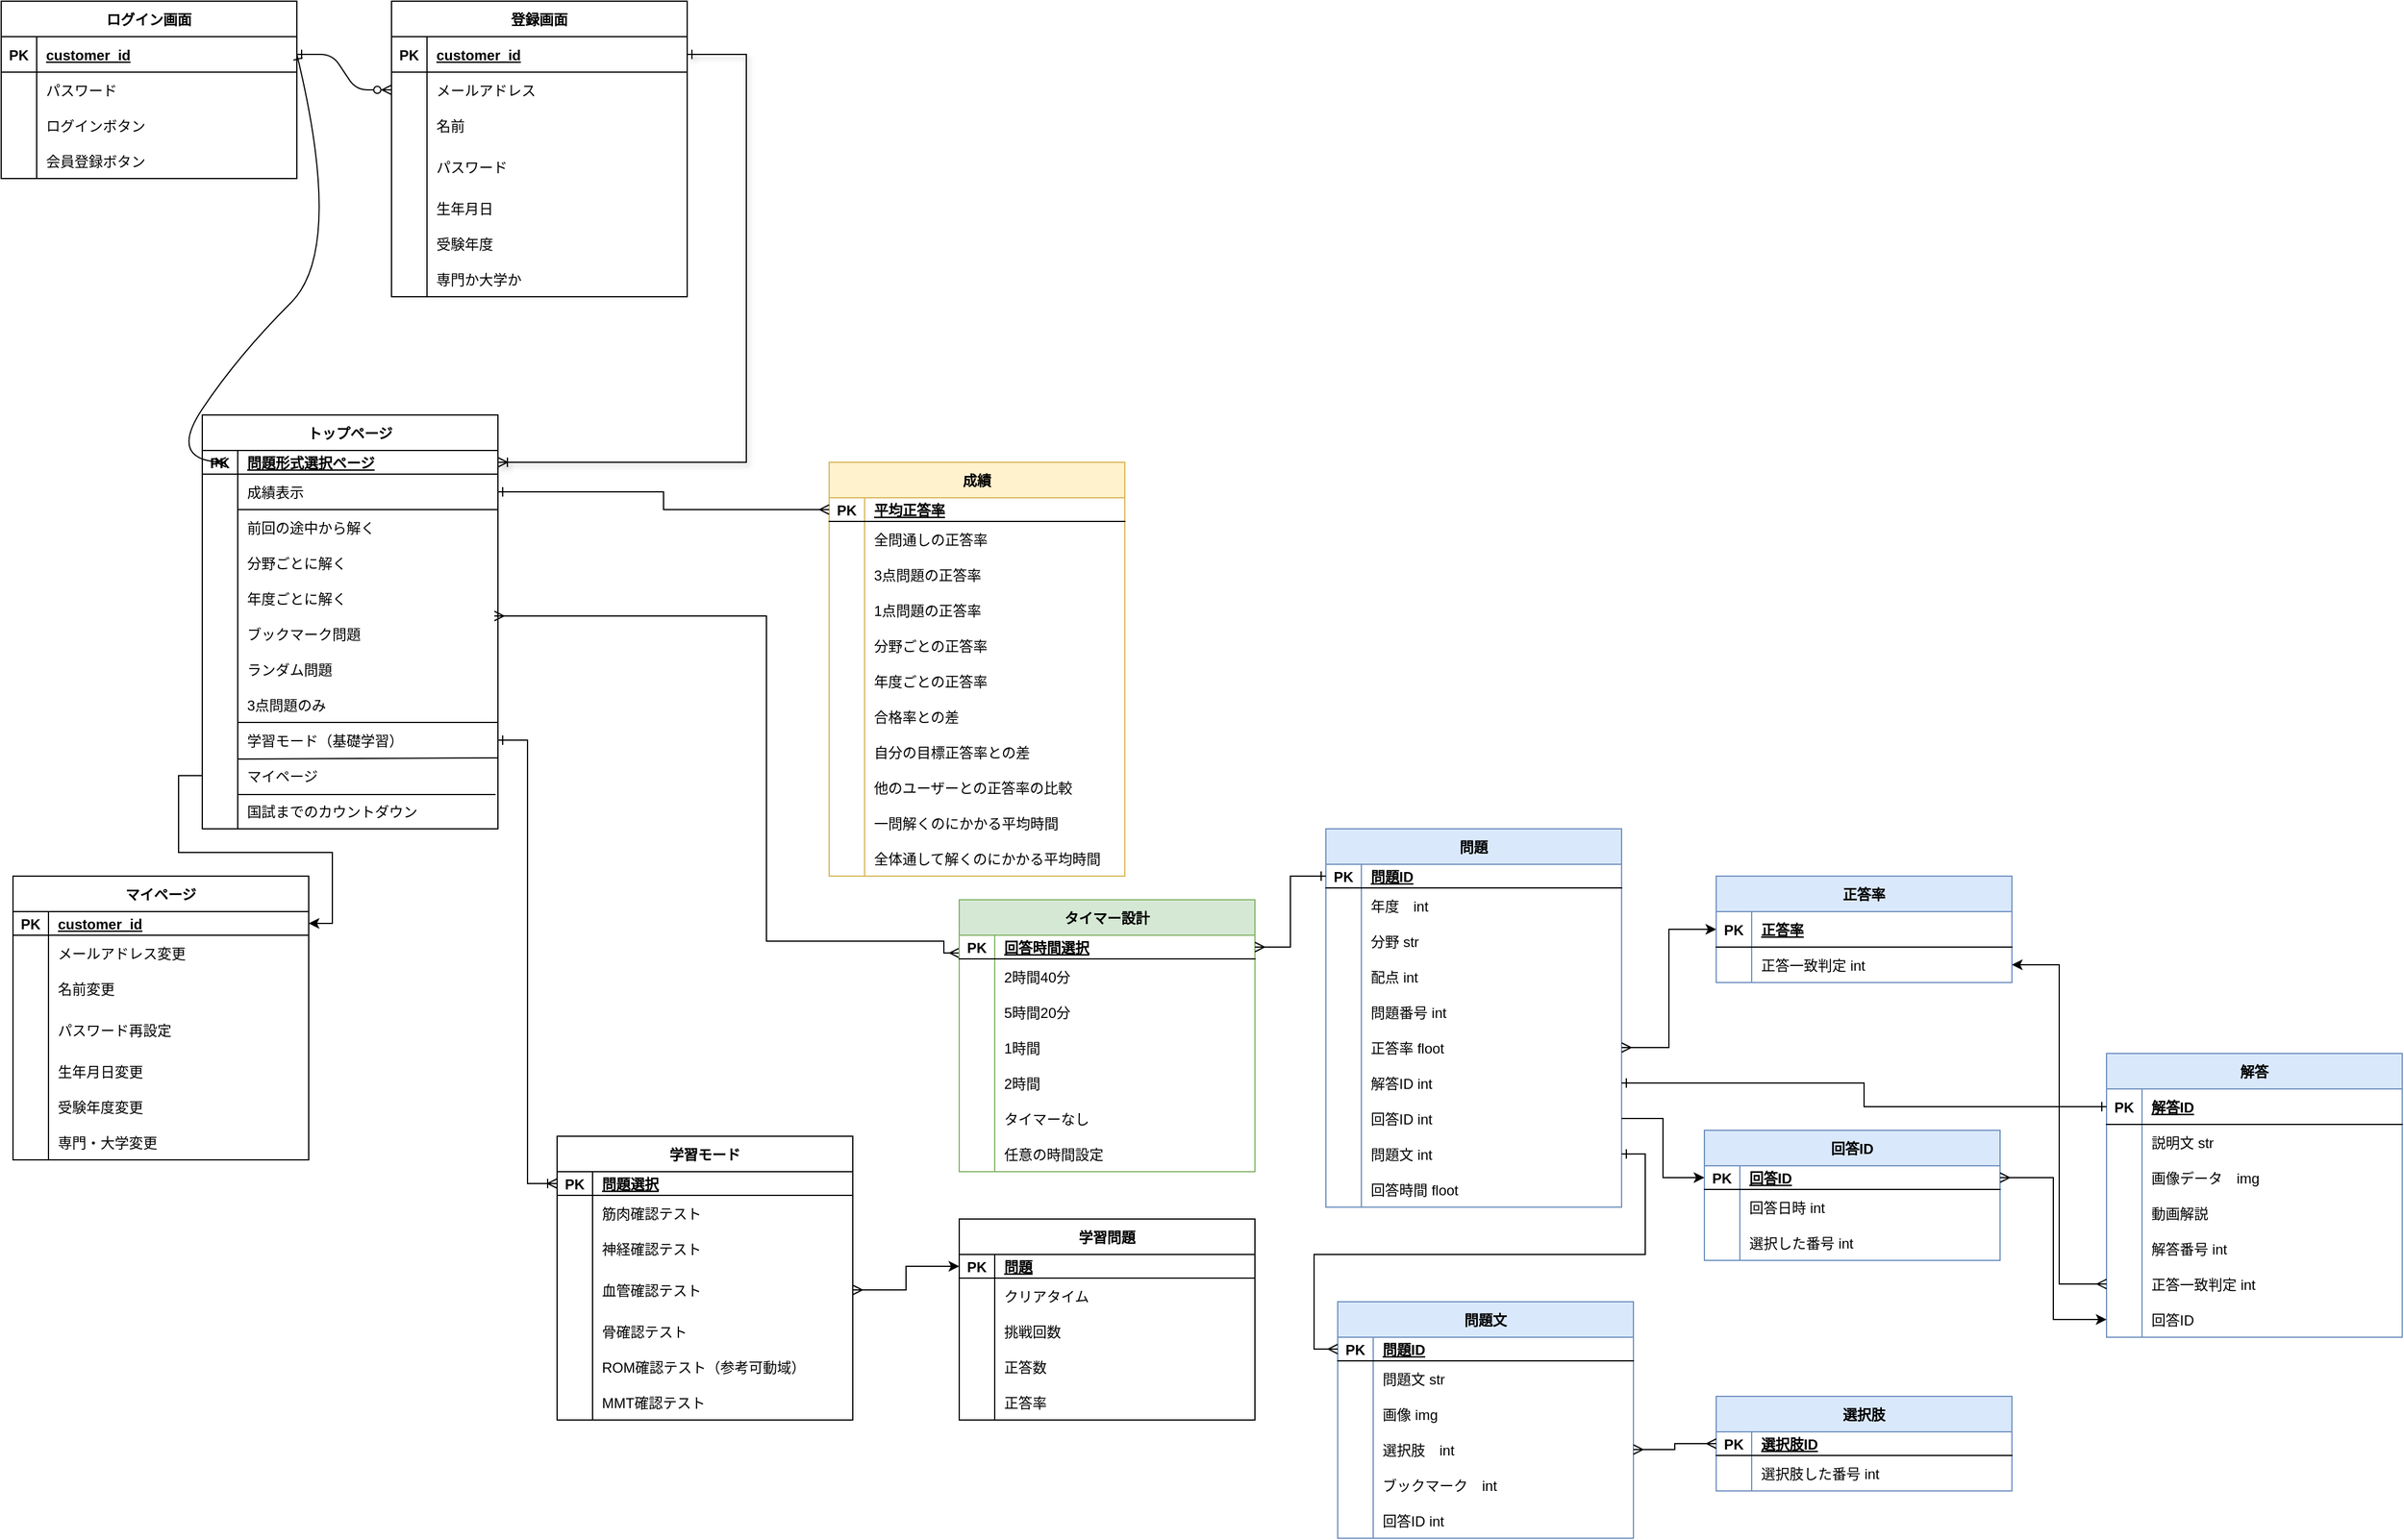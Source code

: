 <mxfile version="22.1.8" type="device">
  <diagram id="R2lEEEUBdFMjLlhIrx00" name="Page-1">
    <mxGraphModel dx="1715" dy="816" grid="1" gridSize="10" guides="1" tooltips="1" connect="1" arrows="1" fold="1" page="1" pageScale="1" pageWidth="850" pageHeight="1100" math="0" shadow="0" extFonts="Permanent Marker^https://fonts.googleapis.com/css?family=Permanent+Marker">
      <root>
        <mxCell id="0" />
        <mxCell id="1" parent="0" />
        <mxCell id="C-vyLk0tnHw3VtMMgP7b-1" value="" style="edgeStyle=entityRelationEdgeStyle;endArrow=ERzeroToMany;startArrow=ERone;endFill=1;startFill=0;exitX=1;exitY=0.5;exitDx=0;exitDy=0;" parent="1" source="C-vyLk0tnHw3VtMMgP7b-24" target="C-vyLk0tnHw3VtMMgP7b-6" edge="1">
          <mxGeometry width="100" height="100" relative="1" as="geometry">
            <mxPoint x="280" y="90" as="sourcePoint" />
            <mxPoint x="440" y="620" as="targetPoint" />
            <Array as="points">
              <mxPoint x="320" y="80" />
            </Array>
          </mxGeometry>
        </mxCell>
        <mxCell id="aN06PPYUwDapwycFldKt-280" style="edgeStyle=orthogonalEdgeStyle;rounded=0;orthogonalLoop=1;jettySize=auto;html=1;entryX=0.012;entryY=0;entryDx=0;entryDy=0;entryPerimeter=0;startArrow=ERmany;startFill=0;endArrow=ERmany;endFill=0;" parent="1" edge="1">
          <mxGeometry relative="1" as="geometry">
            <mxPoint x="820" y="845" as="targetPoint" />
            <mxPoint x="427" y="560" as="sourcePoint" />
            <Array as="points">
              <mxPoint x="657" y="560" />
              <mxPoint x="657" y="835" />
              <mxPoint x="807" y="835" />
              <mxPoint x="807" y="845" />
            </Array>
          </mxGeometry>
        </mxCell>
        <mxCell id="C-vyLk0tnHw3VtMMgP7b-13" value="トップページ" style="shape=table;startSize=30;container=1;collapsible=1;childLayout=tableLayout;fixedRows=1;rowLines=0;fontStyle=1;align=center;resizeLast=1;" parent="1" vertex="1">
          <mxGeometry x="180" y="390" width="250" height="350" as="geometry" />
        </mxCell>
        <mxCell id="C-vyLk0tnHw3VtMMgP7b-14" value="" style="shape=partialRectangle;collapsible=0;dropTarget=0;pointerEvents=0;fillColor=none;points=[[0,0.5],[1,0.5]];portConstraint=eastwest;top=0;left=0;right=0;bottom=1;" parent="C-vyLk0tnHw3VtMMgP7b-13" vertex="1">
          <mxGeometry y="30" width="250" height="20" as="geometry" />
        </mxCell>
        <mxCell id="C-vyLk0tnHw3VtMMgP7b-15" value="PK" style="shape=partialRectangle;overflow=hidden;connectable=0;fillColor=none;top=0;left=0;bottom=0;right=0;fontStyle=1;" parent="C-vyLk0tnHw3VtMMgP7b-14" vertex="1">
          <mxGeometry width="30" height="20" as="geometry">
            <mxRectangle width="30" height="20" as="alternateBounds" />
          </mxGeometry>
        </mxCell>
        <mxCell id="C-vyLk0tnHw3VtMMgP7b-16" value="問題形式選択ページ" style="shape=partialRectangle;overflow=hidden;connectable=0;fillColor=none;top=0;left=0;bottom=0;right=0;align=left;spacingLeft=6;fontStyle=5;" parent="C-vyLk0tnHw3VtMMgP7b-14" vertex="1">
          <mxGeometry x="30" width="220" height="20" as="geometry">
            <mxRectangle width="220" height="20" as="alternateBounds" />
          </mxGeometry>
        </mxCell>
        <mxCell id="C-vyLk0tnHw3VtMMgP7b-17" value="" style="shape=partialRectangle;collapsible=0;dropTarget=0;pointerEvents=0;fillColor=none;points=[[0,0.5],[1,0.5]];portConstraint=eastwest;top=0;left=0;right=0;bottom=0;" parent="C-vyLk0tnHw3VtMMgP7b-13" vertex="1">
          <mxGeometry y="50" width="250" height="30" as="geometry" />
        </mxCell>
        <mxCell id="C-vyLk0tnHw3VtMMgP7b-18" value="" style="shape=partialRectangle;overflow=hidden;connectable=0;fillColor=none;top=0;left=0;bottom=0;right=0;" parent="C-vyLk0tnHw3VtMMgP7b-17" vertex="1">
          <mxGeometry width="30" height="30" as="geometry">
            <mxRectangle width="30" height="30" as="alternateBounds" />
          </mxGeometry>
        </mxCell>
        <mxCell id="C-vyLk0tnHw3VtMMgP7b-19" value="成績表示" style="shape=partialRectangle;overflow=hidden;connectable=0;fillColor=none;top=0;left=0;bottom=0;right=0;align=left;spacingLeft=6;" parent="C-vyLk0tnHw3VtMMgP7b-17" vertex="1">
          <mxGeometry x="30" width="220" height="30" as="geometry">
            <mxRectangle width="220" height="30" as="alternateBounds" />
          </mxGeometry>
        </mxCell>
        <mxCell id="C-vyLk0tnHw3VtMMgP7b-20" value="" style="shape=partialRectangle;collapsible=0;dropTarget=0;pointerEvents=0;fillColor=none;points=[[0,0.5],[1,0.5]];portConstraint=eastwest;top=0;left=0;right=0;bottom=0;" parent="C-vyLk0tnHw3VtMMgP7b-13" vertex="1">
          <mxGeometry y="80" width="250" height="30" as="geometry" />
        </mxCell>
        <mxCell id="C-vyLk0tnHw3VtMMgP7b-21" value="" style="shape=partialRectangle;overflow=hidden;connectable=0;fillColor=none;top=0;left=0;bottom=0;right=0;" parent="C-vyLk0tnHw3VtMMgP7b-20" vertex="1">
          <mxGeometry width="30" height="30" as="geometry">
            <mxRectangle width="30" height="30" as="alternateBounds" />
          </mxGeometry>
        </mxCell>
        <mxCell id="C-vyLk0tnHw3VtMMgP7b-22" value="前回の途中から解く" style="shape=partialRectangle;overflow=hidden;connectable=0;fillColor=none;top=0;left=0;bottom=0;right=0;align=left;spacingLeft=6;" parent="C-vyLk0tnHw3VtMMgP7b-20" vertex="1">
          <mxGeometry x="30" width="220" height="30" as="geometry">
            <mxRectangle width="220" height="30" as="alternateBounds" />
          </mxGeometry>
        </mxCell>
        <mxCell id="aN06PPYUwDapwycFldKt-80" value="" style="shape=partialRectangle;collapsible=0;dropTarget=0;pointerEvents=0;fillColor=none;points=[[0,0.5],[1,0.5]];portConstraint=eastwest;top=0;left=0;right=0;bottom=0;" parent="C-vyLk0tnHw3VtMMgP7b-13" vertex="1">
          <mxGeometry y="110" width="250" height="30" as="geometry" />
        </mxCell>
        <mxCell id="aN06PPYUwDapwycFldKt-81" value="" style="shape=partialRectangle;overflow=hidden;connectable=0;fillColor=none;top=0;left=0;bottom=0;right=0;" parent="aN06PPYUwDapwycFldKt-80" vertex="1">
          <mxGeometry width="30" height="30" as="geometry">
            <mxRectangle width="30" height="30" as="alternateBounds" />
          </mxGeometry>
        </mxCell>
        <mxCell id="aN06PPYUwDapwycFldKt-82" value="分野ごとに解く" style="shape=partialRectangle;overflow=hidden;connectable=0;fillColor=none;top=0;left=0;bottom=0;right=0;align=left;spacingLeft=6;" parent="aN06PPYUwDapwycFldKt-80" vertex="1">
          <mxGeometry x="30" width="220" height="30" as="geometry">
            <mxRectangle width="220" height="30" as="alternateBounds" />
          </mxGeometry>
        </mxCell>
        <mxCell id="aN06PPYUwDapwycFldKt-83" value="" style="shape=partialRectangle;collapsible=0;dropTarget=0;pointerEvents=0;fillColor=none;points=[[0,0.5],[1,0.5]];portConstraint=eastwest;top=0;left=0;right=0;bottom=0;" parent="C-vyLk0tnHw3VtMMgP7b-13" vertex="1">
          <mxGeometry y="140" width="250" height="30" as="geometry" />
        </mxCell>
        <mxCell id="aN06PPYUwDapwycFldKt-84" value="" style="shape=partialRectangle;overflow=hidden;connectable=0;fillColor=none;top=0;left=0;bottom=0;right=0;" parent="aN06PPYUwDapwycFldKt-83" vertex="1">
          <mxGeometry width="30" height="30" as="geometry">
            <mxRectangle width="30" height="30" as="alternateBounds" />
          </mxGeometry>
        </mxCell>
        <mxCell id="aN06PPYUwDapwycFldKt-85" value="年度ごとに解く" style="shape=partialRectangle;overflow=hidden;connectable=0;fillColor=none;top=0;left=0;bottom=0;right=0;align=left;spacingLeft=6;" parent="aN06PPYUwDapwycFldKt-83" vertex="1">
          <mxGeometry x="30" width="220" height="30" as="geometry">
            <mxRectangle width="220" height="30" as="alternateBounds" />
          </mxGeometry>
        </mxCell>
        <mxCell id="aN06PPYUwDapwycFldKt-86" value="" style="shape=partialRectangle;collapsible=0;dropTarget=0;pointerEvents=0;fillColor=none;points=[[0,0.5],[1,0.5]];portConstraint=eastwest;top=0;left=0;right=0;bottom=0;" parent="C-vyLk0tnHw3VtMMgP7b-13" vertex="1">
          <mxGeometry y="170" width="250" height="30" as="geometry" />
        </mxCell>
        <mxCell id="aN06PPYUwDapwycFldKt-87" value="" style="shape=partialRectangle;overflow=hidden;connectable=0;fillColor=none;top=0;left=0;bottom=0;right=0;" parent="aN06PPYUwDapwycFldKt-86" vertex="1">
          <mxGeometry width="30" height="30" as="geometry">
            <mxRectangle width="30" height="30" as="alternateBounds" />
          </mxGeometry>
        </mxCell>
        <mxCell id="aN06PPYUwDapwycFldKt-88" value="ブックマーク問題" style="shape=partialRectangle;overflow=hidden;connectable=0;fillColor=none;top=0;left=0;bottom=0;right=0;align=left;spacingLeft=6;" parent="aN06PPYUwDapwycFldKt-86" vertex="1">
          <mxGeometry x="30" width="220" height="30" as="geometry">
            <mxRectangle width="220" height="30" as="alternateBounds" />
          </mxGeometry>
        </mxCell>
        <mxCell id="aN06PPYUwDapwycFldKt-108" value="" style="shape=partialRectangle;collapsible=0;dropTarget=0;pointerEvents=0;fillColor=none;points=[[0,0.5],[1,0.5]];portConstraint=eastwest;top=0;left=0;right=0;bottom=0;" parent="C-vyLk0tnHw3VtMMgP7b-13" vertex="1">
          <mxGeometry y="200" width="250" height="30" as="geometry" />
        </mxCell>
        <mxCell id="aN06PPYUwDapwycFldKt-109" value="" style="shape=partialRectangle;overflow=hidden;connectable=0;fillColor=none;top=0;left=0;bottom=0;right=0;" parent="aN06PPYUwDapwycFldKt-108" vertex="1">
          <mxGeometry width="30" height="30" as="geometry">
            <mxRectangle width="30" height="30" as="alternateBounds" />
          </mxGeometry>
        </mxCell>
        <mxCell id="aN06PPYUwDapwycFldKt-110" value="ランダム問題" style="shape=partialRectangle;overflow=hidden;connectable=0;fillColor=none;top=0;left=0;bottom=0;right=0;align=left;spacingLeft=6;" parent="aN06PPYUwDapwycFldKt-108" vertex="1">
          <mxGeometry x="30" width="220" height="30" as="geometry">
            <mxRectangle width="220" height="30" as="alternateBounds" />
          </mxGeometry>
        </mxCell>
        <mxCell id="aN06PPYUwDapwycFldKt-111" value="" style="shape=partialRectangle;collapsible=0;dropTarget=0;pointerEvents=0;fillColor=none;points=[[0,0.5],[1,0.5]];portConstraint=eastwest;top=0;left=0;right=0;bottom=0;" parent="C-vyLk0tnHw3VtMMgP7b-13" vertex="1">
          <mxGeometry y="230" width="250" height="30" as="geometry" />
        </mxCell>
        <mxCell id="aN06PPYUwDapwycFldKt-112" value="" style="shape=partialRectangle;overflow=hidden;connectable=0;fillColor=none;top=0;left=0;bottom=0;right=0;" parent="aN06PPYUwDapwycFldKt-111" vertex="1">
          <mxGeometry width="30" height="30" as="geometry">
            <mxRectangle width="30" height="30" as="alternateBounds" />
          </mxGeometry>
        </mxCell>
        <mxCell id="aN06PPYUwDapwycFldKt-113" value="3点問題のみ" style="shape=partialRectangle;overflow=hidden;connectable=0;fillColor=none;top=0;left=0;bottom=0;right=0;align=left;spacingLeft=6;" parent="aN06PPYUwDapwycFldKt-111" vertex="1">
          <mxGeometry x="30" width="220" height="30" as="geometry">
            <mxRectangle width="220" height="30" as="alternateBounds" />
          </mxGeometry>
        </mxCell>
        <mxCell id="aN06PPYUwDapwycFldKt-114" value="" style="shape=partialRectangle;collapsible=0;dropTarget=0;pointerEvents=0;fillColor=none;points=[[0,0.5],[1,0.5]];portConstraint=eastwest;top=0;left=0;right=0;bottom=0;" parent="C-vyLk0tnHw3VtMMgP7b-13" vertex="1">
          <mxGeometry y="260" width="250" height="30" as="geometry" />
        </mxCell>
        <mxCell id="aN06PPYUwDapwycFldKt-115" value="" style="shape=partialRectangle;overflow=hidden;connectable=0;fillColor=none;top=0;left=0;bottom=0;right=0;" parent="aN06PPYUwDapwycFldKt-114" vertex="1">
          <mxGeometry width="30" height="30" as="geometry">
            <mxRectangle width="30" height="30" as="alternateBounds" />
          </mxGeometry>
        </mxCell>
        <mxCell id="aN06PPYUwDapwycFldKt-116" value="学習モード（基礎学習）" style="shape=partialRectangle;overflow=hidden;connectable=0;fillColor=none;top=0;left=0;bottom=0;right=0;align=left;spacingLeft=6;" parent="aN06PPYUwDapwycFldKt-114" vertex="1">
          <mxGeometry x="30" width="220" height="30" as="geometry">
            <mxRectangle width="220" height="30" as="alternateBounds" />
          </mxGeometry>
        </mxCell>
        <mxCell id="aN06PPYUwDapwycFldKt-117" value="" style="shape=partialRectangle;collapsible=0;dropTarget=0;pointerEvents=0;fillColor=none;points=[[0,0.5],[1,0.5]];portConstraint=eastwest;top=0;left=0;right=0;bottom=0;" parent="C-vyLk0tnHw3VtMMgP7b-13" vertex="1">
          <mxGeometry y="290" width="250" height="30" as="geometry" />
        </mxCell>
        <mxCell id="aN06PPYUwDapwycFldKt-118" value="" style="shape=partialRectangle;overflow=hidden;connectable=0;fillColor=none;top=0;left=0;bottom=0;right=0;" parent="aN06PPYUwDapwycFldKt-117" vertex="1">
          <mxGeometry width="30" height="30" as="geometry">
            <mxRectangle width="30" height="30" as="alternateBounds" />
          </mxGeometry>
        </mxCell>
        <mxCell id="aN06PPYUwDapwycFldKt-119" value="マイページ" style="shape=partialRectangle;overflow=hidden;connectable=0;fillColor=none;top=0;left=0;bottom=0;right=0;align=left;spacingLeft=6;" parent="aN06PPYUwDapwycFldKt-117" vertex="1">
          <mxGeometry x="30" width="220" height="30" as="geometry">
            <mxRectangle width="220" height="30" as="alternateBounds" />
          </mxGeometry>
        </mxCell>
        <mxCell id="aN06PPYUwDapwycFldKt-120" value="" style="shape=partialRectangle;collapsible=0;dropTarget=0;pointerEvents=0;fillColor=none;points=[[0,0.5],[1,0.5]];portConstraint=eastwest;top=0;left=0;right=0;bottom=0;" parent="C-vyLk0tnHw3VtMMgP7b-13" vertex="1">
          <mxGeometry y="320" width="250" height="30" as="geometry" />
        </mxCell>
        <mxCell id="aN06PPYUwDapwycFldKt-121" value="" style="shape=partialRectangle;overflow=hidden;connectable=0;fillColor=none;top=0;left=0;bottom=0;right=0;" parent="aN06PPYUwDapwycFldKt-120" vertex="1">
          <mxGeometry width="30" height="30" as="geometry">
            <mxRectangle width="30" height="30" as="alternateBounds" />
          </mxGeometry>
        </mxCell>
        <mxCell id="aN06PPYUwDapwycFldKt-122" value="国試までのカウントダウン" style="shape=partialRectangle;overflow=hidden;connectable=0;fillColor=none;top=0;left=0;bottom=0;right=0;align=left;spacingLeft=6;" parent="aN06PPYUwDapwycFldKt-120" vertex="1">
          <mxGeometry x="30" width="220" height="30" as="geometry">
            <mxRectangle width="220" height="30" as="alternateBounds" />
          </mxGeometry>
        </mxCell>
        <mxCell id="C-vyLk0tnHw3VtMMgP7b-23" value="ログイン画面" style="shape=table;startSize=30;container=1;collapsible=1;childLayout=tableLayout;fixedRows=1;rowLines=0;fontStyle=1;align=center;resizeLast=1;" parent="1" vertex="1">
          <mxGeometry x="10" y="40" width="250" height="150" as="geometry" />
        </mxCell>
        <mxCell id="C-vyLk0tnHw3VtMMgP7b-24" value="" style="shape=partialRectangle;collapsible=0;dropTarget=0;pointerEvents=0;fillColor=none;points=[[0,0.5],[1,0.5]];portConstraint=eastwest;top=0;left=0;right=0;bottom=1;" parent="C-vyLk0tnHw3VtMMgP7b-23" vertex="1">
          <mxGeometry y="30" width="250" height="30" as="geometry" />
        </mxCell>
        <mxCell id="C-vyLk0tnHw3VtMMgP7b-25" value="PK" style="shape=partialRectangle;overflow=hidden;connectable=0;fillColor=none;top=0;left=0;bottom=0;right=0;fontStyle=1;" parent="C-vyLk0tnHw3VtMMgP7b-24" vertex="1">
          <mxGeometry width="30" height="30" as="geometry">
            <mxRectangle width="30" height="30" as="alternateBounds" />
          </mxGeometry>
        </mxCell>
        <mxCell id="C-vyLk0tnHw3VtMMgP7b-26" value="customer_id" style="shape=partialRectangle;overflow=hidden;connectable=0;fillColor=none;top=0;left=0;bottom=0;right=0;align=left;spacingLeft=6;fontStyle=5;" parent="C-vyLk0tnHw3VtMMgP7b-24" vertex="1">
          <mxGeometry x="30" width="220" height="30" as="geometry">
            <mxRectangle width="220" height="30" as="alternateBounds" />
          </mxGeometry>
        </mxCell>
        <mxCell id="C-vyLk0tnHw3VtMMgP7b-27" value="" style="shape=partialRectangle;collapsible=0;dropTarget=0;pointerEvents=0;fillColor=none;points=[[0,0.5],[1,0.5]];portConstraint=eastwest;top=0;left=0;right=0;bottom=0;" parent="C-vyLk0tnHw3VtMMgP7b-23" vertex="1">
          <mxGeometry y="60" width="250" height="30" as="geometry" />
        </mxCell>
        <mxCell id="C-vyLk0tnHw3VtMMgP7b-28" value="" style="shape=partialRectangle;overflow=hidden;connectable=0;fillColor=none;top=0;left=0;bottom=0;right=0;" parent="C-vyLk0tnHw3VtMMgP7b-27" vertex="1">
          <mxGeometry width="30" height="30" as="geometry">
            <mxRectangle width="30" height="30" as="alternateBounds" />
          </mxGeometry>
        </mxCell>
        <mxCell id="C-vyLk0tnHw3VtMMgP7b-29" value="パスワード" style="shape=partialRectangle;overflow=hidden;connectable=0;fillColor=none;top=0;left=0;bottom=0;right=0;align=left;spacingLeft=6;" parent="C-vyLk0tnHw3VtMMgP7b-27" vertex="1">
          <mxGeometry x="30" width="220" height="30" as="geometry">
            <mxRectangle width="220" height="30" as="alternateBounds" />
          </mxGeometry>
        </mxCell>
        <mxCell id="aN06PPYUwDapwycFldKt-10" value="" style="shape=partialRectangle;collapsible=0;dropTarget=0;pointerEvents=0;fillColor=none;points=[[0,0.5],[1,0.5]];portConstraint=eastwest;top=0;left=0;right=0;bottom=0;" parent="C-vyLk0tnHw3VtMMgP7b-23" vertex="1">
          <mxGeometry y="90" width="250" height="30" as="geometry" />
        </mxCell>
        <mxCell id="aN06PPYUwDapwycFldKt-11" value="" style="shape=partialRectangle;overflow=hidden;connectable=0;fillColor=none;top=0;left=0;bottom=0;right=0;" parent="aN06PPYUwDapwycFldKt-10" vertex="1">
          <mxGeometry width="30" height="30" as="geometry">
            <mxRectangle width="30" height="30" as="alternateBounds" />
          </mxGeometry>
        </mxCell>
        <mxCell id="aN06PPYUwDapwycFldKt-12" value="ログインボタン" style="shape=partialRectangle;overflow=hidden;connectable=0;fillColor=none;top=0;left=0;bottom=0;right=0;align=left;spacingLeft=6;" parent="aN06PPYUwDapwycFldKt-10" vertex="1">
          <mxGeometry x="30" width="220" height="30" as="geometry">
            <mxRectangle width="220" height="30" as="alternateBounds" />
          </mxGeometry>
        </mxCell>
        <mxCell id="aN06PPYUwDapwycFldKt-13" value="" style="shape=partialRectangle;collapsible=0;dropTarget=0;pointerEvents=0;fillColor=none;points=[[0,0.5],[1,0.5]];portConstraint=eastwest;top=0;left=0;right=0;bottom=0;" parent="C-vyLk0tnHw3VtMMgP7b-23" vertex="1">
          <mxGeometry y="120" width="250" height="30" as="geometry" />
        </mxCell>
        <mxCell id="aN06PPYUwDapwycFldKt-14" value="" style="shape=partialRectangle;overflow=hidden;connectable=0;fillColor=none;top=0;left=0;bottom=0;right=0;" parent="aN06PPYUwDapwycFldKt-13" vertex="1">
          <mxGeometry width="30" height="30" as="geometry">
            <mxRectangle width="30" height="30" as="alternateBounds" />
          </mxGeometry>
        </mxCell>
        <mxCell id="aN06PPYUwDapwycFldKt-15" value="会員登録ボタン" style="shape=partialRectangle;overflow=hidden;connectable=0;fillColor=none;top=0;left=0;bottom=0;right=0;align=left;spacingLeft=6;" parent="aN06PPYUwDapwycFldKt-13" vertex="1">
          <mxGeometry x="30" width="220" height="30" as="geometry">
            <mxRectangle width="220" height="30" as="alternateBounds" />
          </mxGeometry>
        </mxCell>
        <mxCell id="aN06PPYUwDapwycFldKt-62" style="edgeStyle=orthogonalEdgeStyle;rounded=0;orthogonalLoop=1;jettySize=auto;html=1;shadow=1;startArrow=ERone;startFill=0;endArrow=ERoneToMany;endFill=0;entryX=1;entryY=0.5;entryDx=0;entryDy=0;" parent="1" source="C-vyLk0tnHw3VtMMgP7b-3" target="C-vyLk0tnHw3VtMMgP7b-14" edge="1">
          <mxGeometry relative="1" as="geometry">
            <mxPoint x="379" y="374" as="targetPoint" />
            <Array as="points">
              <mxPoint x="640" y="85" />
              <mxPoint x="640" y="430" />
            </Array>
          </mxGeometry>
        </mxCell>
        <mxCell id="C-vyLk0tnHw3VtMMgP7b-2" value="登録画面" style="shape=table;startSize=30;container=1;collapsible=1;childLayout=tableLayout;fixedRows=1;rowLines=0;fontStyle=1;align=center;resizeLast=1;" parent="1" vertex="1">
          <mxGeometry x="340" y="40" width="250" height="250" as="geometry" />
        </mxCell>
        <mxCell id="C-vyLk0tnHw3VtMMgP7b-3" value="" style="shape=partialRectangle;collapsible=0;dropTarget=0;pointerEvents=0;fillColor=none;points=[[0,0.5],[1,0.5]];portConstraint=eastwest;top=0;left=0;right=0;bottom=1;" parent="C-vyLk0tnHw3VtMMgP7b-2" vertex="1">
          <mxGeometry y="30" width="250" height="30" as="geometry" />
        </mxCell>
        <mxCell id="C-vyLk0tnHw3VtMMgP7b-4" value="PK" style="shape=partialRectangle;overflow=hidden;connectable=0;fillColor=none;top=0;left=0;bottom=0;right=0;fontStyle=1;" parent="C-vyLk0tnHw3VtMMgP7b-3" vertex="1">
          <mxGeometry width="30" height="30" as="geometry">
            <mxRectangle width="30" height="30" as="alternateBounds" />
          </mxGeometry>
        </mxCell>
        <mxCell id="C-vyLk0tnHw3VtMMgP7b-5" value="customer_id" style="shape=partialRectangle;overflow=hidden;connectable=0;fillColor=none;top=0;left=0;bottom=0;right=0;align=left;spacingLeft=6;fontStyle=5;" parent="C-vyLk0tnHw3VtMMgP7b-3" vertex="1">
          <mxGeometry x="30" width="220" height="30" as="geometry">
            <mxRectangle width="220" height="30" as="alternateBounds" />
          </mxGeometry>
        </mxCell>
        <mxCell id="C-vyLk0tnHw3VtMMgP7b-6" value="" style="shape=partialRectangle;collapsible=0;dropTarget=0;pointerEvents=0;fillColor=none;points=[[0,0.5],[1,0.5]];portConstraint=eastwest;top=0;left=0;right=0;bottom=0;" parent="C-vyLk0tnHw3VtMMgP7b-2" vertex="1">
          <mxGeometry y="60" width="250" height="30" as="geometry" />
        </mxCell>
        <mxCell id="C-vyLk0tnHw3VtMMgP7b-7" value="" style="shape=partialRectangle;overflow=hidden;connectable=0;fillColor=none;top=0;left=0;bottom=0;right=0;" parent="C-vyLk0tnHw3VtMMgP7b-6" vertex="1">
          <mxGeometry width="30" height="30" as="geometry">
            <mxRectangle width="30" height="30" as="alternateBounds" />
          </mxGeometry>
        </mxCell>
        <mxCell id="C-vyLk0tnHw3VtMMgP7b-8" value="メールアドレス" style="shape=partialRectangle;overflow=hidden;connectable=0;fillColor=none;top=0;left=0;bottom=0;right=0;align=left;spacingLeft=6;" parent="C-vyLk0tnHw3VtMMgP7b-6" vertex="1">
          <mxGeometry x="30" width="220" height="30" as="geometry">
            <mxRectangle width="220" height="30" as="alternateBounds" />
          </mxGeometry>
        </mxCell>
        <mxCell id="C-vyLk0tnHw3VtMMgP7b-9" value="" style="shape=partialRectangle;collapsible=0;dropTarget=0;pointerEvents=0;fillColor=none;points=[[0,0.5],[1,0.5]];portConstraint=eastwest;top=0;left=0;right=0;bottom=0;" parent="C-vyLk0tnHw3VtMMgP7b-2" vertex="1">
          <mxGeometry y="90" width="250" height="30" as="geometry" />
        </mxCell>
        <mxCell id="C-vyLk0tnHw3VtMMgP7b-10" value="" style="shape=partialRectangle;overflow=hidden;connectable=0;fillColor=none;top=0;left=0;bottom=0;right=0;" parent="C-vyLk0tnHw3VtMMgP7b-9" vertex="1">
          <mxGeometry width="30" height="30" as="geometry">
            <mxRectangle width="30" height="30" as="alternateBounds" />
          </mxGeometry>
        </mxCell>
        <mxCell id="C-vyLk0tnHw3VtMMgP7b-11" value="名前" style="shape=partialRectangle;overflow=hidden;connectable=0;fillColor=none;top=0;left=0;bottom=0;right=0;align=left;spacingLeft=6;" parent="C-vyLk0tnHw3VtMMgP7b-9" vertex="1">
          <mxGeometry x="30" width="220" height="30" as="geometry">
            <mxRectangle width="220" height="30" as="alternateBounds" />
          </mxGeometry>
        </mxCell>
        <mxCell id="aN06PPYUwDapwycFldKt-27" value="" style="shape=partialRectangle;collapsible=0;dropTarget=0;pointerEvents=0;fillColor=none;points=[[0,0.5],[1,0.5]];portConstraint=eastwest;top=0;left=0;right=0;bottom=0;" parent="C-vyLk0tnHw3VtMMgP7b-2" vertex="1">
          <mxGeometry y="120" width="250" height="40" as="geometry" />
        </mxCell>
        <mxCell id="aN06PPYUwDapwycFldKt-28" value="" style="shape=partialRectangle;overflow=hidden;connectable=0;fillColor=none;top=0;left=0;bottom=0;right=0;" parent="aN06PPYUwDapwycFldKt-27" vertex="1">
          <mxGeometry width="30" height="40" as="geometry">
            <mxRectangle width="30" height="40" as="alternateBounds" />
          </mxGeometry>
        </mxCell>
        <mxCell id="aN06PPYUwDapwycFldKt-29" value="パスワード" style="shape=partialRectangle;overflow=hidden;connectable=0;fillColor=none;top=0;left=0;bottom=0;right=0;align=left;spacingLeft=6;" parent="aN06PPYUwDapwycFldKt-27" vertex="1">
          <mxGeometry x="30" width="220" height="40" as="geometry">
            <mxRectangle width="220" height="40" as="alternateBounds" />
          </mxGeometry>
        </mxCell>
        <mxCell id="aN06PPYUwDapwycFldKt-30" value="" style="shape=partialRectangle;collapsible=0;dropTarget=0;pointerEvents=0;fillColor=none;points=[[0,0.5],[1,0.5]];portConstraint=eastwest;top=0;left=0;right=0;bottom=0;" parent="C-vyLk0tnHw3VtMMgP7b-2" vertex="1">
          <mxGeometry y="160" width="250" height="30" as="geometry" />
        </mxCell>
        <mxCell id="aN06PPYUwDapwycFldKt-31" value="" style="shape=partialRectangle;overflow=hidden;connectable=0;fillColor=none;top=0;left=0;bottom=0;right=0;" parent="aN06PPYUwDapwycFldKt-30" vertex="1">
          <mxGeometry width="30" height="30" as="geometry">
            <mxRectangle width="30" height="30" as="alternateBounds" />
          </mxGeometry>
        </mxCell>
        <mxCell id="aN06PPYUwDapwycFldKt-32" value="生年月日" style="shape=partialRectangle;overflow=hidden;connectable=0;fillColor=none;top=0;left=0;bottom=0;right=0;align=left;spacingLeft=6;" parent="aN06PPYUwDapwycFldKt-30" vertex="1">
          <mxGeometry x="30" width="220" height="30" as="geometry">
            <mxRectangle width="220" height="30" as="alternateBounds" />
          </mxGeometry>
        </mxCell>
        <mxCell id="aN06PPYUwDapwycFldKt-49" value="" style="shape=partialRectangle;collapsible=0;dropTarget=0;pointerEvents=0;fillColor=none;points=[[0,0.5],[1,0.5]];portConstraint=eastwest;top=0;left=0;right=0;bottom=0;" parent="C-vyLk0tnHw3VtMMgP7b-2" vertex="1">
          <mxGeometry y="190" width="250" height="30" as="geometry" />
        </mxCell>
        <mxCell id="aN06PPYUwDapwycFldKt-50" value="" style="shape=partialRectangle;overflow=hidden;connectable=0;fillColor=none;top=0;left=0;bottom=0;right=0;" parent="aN06PPYUwDapwycFldKt-49" vertex="1">
          <mxGeometry width="30" height="30" as="geometry">
            <mxRectangle width="30" height="30" as="alternateBounds" />
          </mxGeometry>
        </mxCell>
        <mxCell id="aN06PPYUwDapwycFldKt-51" value="受験年度" style="shape=partialRectangle;overflow=hidden;connectable=0;fillColor=none;top=0;left=0;bottom=0;right=0;align=left;spacingLeft=6;" parent="aN06PPYUwDapwycFldKt-49" vertex="1">
          <mxGeometry x="30" width="220" height="30" as="geometry">
            <mxRectangle width="220" height="30" as="alternateBounds" />
          </mxGeometry>
        </mxCell>
        <mxCell id="aN06PPYUwDapwycFldKt-52" value="" style="shape=partialRectangle;collapsible=0;dropTarget=0;pointerEvents=0;fillColor=none;points=[[0,0.5],[1,0.5]];portConstraint=eastwest;top=0;left=0;right=0;bottom=0;" parent="C-vyLk0tnHw3VtMMgP7b-2" vertex="1">
          <mxGeometry y="220" width="250" height="30" as="geometry" />
        </mxCell>
        <mxCell id="aN06PPYUwDapwycFldKt-53" value="" style="shape=partialRectangle;overflow=hidden;connectable=0;fillColor=none;top=0;left=0;bottom=0;right=0;" parent="aN06PPYUwDapwycFldKt-52" vertex="1">
          <mxGeometry width="30" height="30" as="geometry">
            <mxRectangle width="30" height="30" as="alternateBounds" />
          </mxGeometry>
        </mxCell>
        <mxCell id="aN06PPYUwDapwycFldKt-54" value="専門か大学か" style="shape=partialRectangle;overflow=hidden;connectable=0;fillColor=none;top=0;left=0;bottom=0;right=0;align=left;spacingLeft=6;" parent="aN06PPYUwDapwycFldKt-52" vertex="1">
          <mxGeometry x="30" width="220" height="30" as="geometry">
            <mxRectangle width="220" height="30" as="alternateBounds" />
          </mxGeometry>
        </mxCell>
        <mxCell id="aN06PPYUwDapwycFldKt-79" value="" style="curved=1;endArrow=ERoneToMany;html=1;rounded=0;exitX=1;exitY=0.5;exitDx=0;exitDy=0;startArrow=ERone;startFill=0;endFill=0;" parent="1" source="C-vyLk0tnHw3VtMMgP7b-24" edge="1">
          <mxGeometry width="50" height="50" relative="1" as="geometry">
            <mxPoint x="150" y="480" as="sourcePoint" />
            <mxPoint x="200" y="430" as="targetPoint" />
            <Array as="points">
              <mxPoint x="300" y="250" />
              <mxPoint x="210" y="340" />
              <mxPoint x="150" y="430" />
            </Array>
          </mxGeometry>
        </mxCell>
        <mxCell id="aN06PPYUwDapwycFldKt-133" value="成績" style="shape=table;startSize=30;container=1;collapsible=1;childLayout=tableLayout;fixedRows=1;rowLines=0;fontStyle=1;align=center;resizeLast=1;fillColor=#fff2cc;strokeColor=#d6b656;" parent="1" vertex="1">
          <mxGeometry x="710" y="430" width="250" height="350" as="geometry" />
        </mxCell>
        <mxCell id="aN06PPYUwDapwycFldKt-134" value="" style="shape=partialRectangle;collapsible=0;dropTarget=0;pointerEvents=0;fillColor=none;points=[[0,0.5],[1,0.5]];portConstraint=eastwest;top=0;left=0;right=0;bottom=1;" parent="aN06PPYUwDapwycFldKt-133" vertex="1">
          <mxGeometry y="30" width="250" height="20" as="geometry" />
        </mxCell>
        <mxCell id="aN06PPYUwDapwycFldKt-135" value="PK" style="shape=partialRectangle;overflow=hidden;connectable=0;fillColor=none;top=0;left=0;bottom=0;right=0;fontStyle=1;" parent="aN06PPYUwDapwycFldKt-134" vertex="1">
          <mxGeometry width="30" height="20" as="geometry">
            <mxRectangle width="30" height="20" as="alternateBounds" />
          </mxGeometry>
        </mxCell>
        <mxCell id="aN06PPYUwDapwycFldKt-136" value="平均正答率" style="shape=partialRectangle;overflow=hidden;connectable=0;fillColor=none;top=0;left=0;bottom=0;right=0;align=left;spacingLeft=6;fontStyle=5;" parent="aN06PPYUwDapwycFldKt-134" vertex="1">
          <mxGeometry x="30" width="220" height="20" as="geometry">
            <mxRectangle width="220" height="20" as="alternateBounds" />
          </mxGeometry>
        </mxCell>
        <mxCell id="aN06PPYUwDapwycFldKt-137" value="" style="shape=partialRectangle;collapsible=0;dropTarget=0;pointerEvents=0;fillColor=none;points=[[0,0.5],[1,0.5]];portConstraint=eastwest;top=0;left=0;right=0;bottom=0;" parent="aN06PPYUwDapwycFldKt-133" vertex="1">
          <mxGeometry y="50" width="250" height="30" as="geometry" />
        </mxCell>
        <mxCell id="aN06PPYUwDapwycFldKt-138" value="" style="shape=partialRectangle;overflow=hidden;connectable=0;fillColor=none;top=0;left=0;bottom=0;right=0;" parent="aN06PPYUwDapwycFldKt-137" vertex="1">
          <mxGeometry width="30" height="30" as="geometry">
            <mxRectangle width="30" height="30" as="alternateBounds" />
          </mxGeometry>
        </mxCell>
        <mxCell id="aN06PPYUwDapwycFldKt-139" value="全問通しの正答率" style="shape=partialRectangle;overflow=hidden;connectable=0;fillColor=none;top=0;left=0;bottom=0;right=0;align=left;spacingLeft=6;" parent="aN06PPYUwDapwycFldKt-137" vertex="1">
          <mxGeometry x="30" width="220" height="30" as="geometry">
            <mxRectangle width="220" height="30" as="alternateBounds" />
          </mxGeometry>
        </mxCell>
        <mxCell id="aN06PPYUwDapwycFldKt-140" value="" style="shape=partialRectangle;collapsible=0;dropTarget=0;pointerEvents=0;fillColor=none;points=[[0,0.5],[1,0.5]];portConstraint=eastwest;top=0;left=0;right=0;bottom=0;" parent="aN06PPYUwDapwycFldKt-133" vertex="1">
          <mxGeometry y="80" width="250" height="30" as="geometry" />
        </mxCell>
        <mxCell id="aN06PPYUwDapwycFldKt-141" value="" style="shape=partialRectangle;overflow=hidden;connectable=0;fillColor=none;top=0;left=0;bottom=0;right=0;" parent="aN06PPYUwDapwycFldKt-140" vertex="1">
          <mxGeometry width="30" height="30" as="geometry">
            <mxRectangle width="30" height="30" as="alternateBounds" />
          </mxGeometry>
        </mxCell>
        <mxCell id="aN06PPYUwDapwycFldKt-142" value="3点問題の正答率" style="shape=partialRectangle;overflow=hidden;connectable=0;fillColor=none;top=0;left=0;bottom=0;right=0;align=left;spacingLeft=6;" parent="aN06PPYUwDapwycFldKt-140" vertex="1">
          <mxGeometry x="30" width="220" height="30" as="geometry">
            <mxRectangle width="220" height="30" as="alternateBounds" />
          </mxGeometry>
        </mxCell>
        <mxCell id="aN06PPYUwDapwycFldKt-143" value="" style="shape=partialRectangle;collapsible=0;dropTarget=0;pointerEvents=0;fillColor=none;points=[[0,0.5],[1,0.5]];portConstraint=eastwest;top=0;left=0;right=0;bottom=0;" parent="aN06PPYUwDapwycFldKt-133" vertex="1">
          <mxGeometry y="110" width="250" height="30" as="geometry" />
        </mxCell>
        <mxCell id="aN06PPYUwDapwycFldKt-144" value="" style="shape=partialRectangle;overflow=hidden;connectable=0;fillColor=none;top=0;left=0;bottom=0;right=0;" parent="aN06PPYUwDapwycFldKt-143" vertex="1">
          <mxGeometry width="30" height="30" as="geometry">
            <mxRectangle width="30" height="30" as="alternateBounds" />
          </mxGeometry>
        </mxCell>
        <mxCell id="aN06PPYUwDapwycFldKt-145" value="1点問題の正答率" style="shape=partialRectangle;overflow=hidden;connectable=0;fillColor=none;top=0;left=0;bottom=0;right=0;align=left;spacingLeft=6;" parent="aN06PPYUwDapwycFldKt-143" vertex="1">
          <mxGeometry x="30" width="220" height="30" as="geometry">
            <mxRectangle width="220" height="30" as="alternateBounds" />
          </mxGeometry>
        </mxCell>
        <mxCell id="aN06PPYUwDapwycFldKt-146" value="" style="shape=partialRectangle;collapsible=0;dropTarget=0;pointerEvents=0;fillColor=none;points=[[0,0.5],[1,0.5]];portConstraint=eastwest;top=0;left=0;right=0;bottom=0;" parent="aN06PPYUwDapwycFldKt-133" vertex="1">
          <mxGeometry y="140" width="250" height="30" as="geometry" />
        </mxCell>
        <mxCell id="aN06PPYUwDapwycFldKt-147" value="" style="shape=partialRectangle;overflow=hidden;connectable=0;fillColor=none;top=0;left=0;bottom=0;right=0;" parent="aN06PPYUwDapwycFldKt-146" vertex="1">
          <mxGeometry width="30" height="30" as="geometry">
            <mxRectangle width="30" height="30" as="alternateBounds" />
          </mxGeometry>
        </mxCell>
        <mxCell id="aN06PPYUwDapwycFldKt-148" value="分野ごとの正答率" style="shape=partialRectangle;overflow=hidden;connectable=0;fillColor=none;top=0;left=0;bottom=0;right=0;align=left;spacingLeft=6;" parent="aN06PPYUwDapwycFldKt-146" vertex="1">
          <mxGeometry x="30" width="220" height="30" as="geometry">
            <mxRectangle width="220" height="30" as="alternateBounds" />
          </mxGeometry>
        </mxCell>
        <mxCell id="aN06PPYUwDapwycFldKt-149" value="" style="shape=partialRectangle;collapsible=0;dropTarget=0;pointerEvents=0;fillColor=none;points=[[0,0.5],[1,0.5]];portConstraint=eastwest;top=0;left=0;right=0;bottom=0;" parent="aN06PPYUwDapwycFldKt-133" vertex="1">
          <mxGeometry y="170" width="250" height="30" as="geometry" />
        </mxCell>
        <mxCell id="aN06PPYUwDapwycFldKt-150" value="" style="shape=partialRectangle;overflow=hidden;connectable=0;fillColor=none;top=0;left=0;bottom=0;right=0;" parent="aN06PPYUwDapwycFldKt-149" vertex="1">
          <mxGeometry width="30" height="30" as="geometry">
            <mxRectangle width="30" height="30" as="alternateBounds" />
          </mxGeometry>
        </mxCell>
        <mxCell id="aN06PPYUwDapwycFldKt-151" value="年度ごとの正答率" style="shape=partialRectangle;overflow=hidden;connectable=0;fillColor=none;top=0;left=0;bottom=0;right=0;align=left;spacingLeft=6;" parent="aN06PPYUwDapwycFldKt-149" vertex="1">
          <mxGeometry x="30" width="220" height="30" as="geometry">
            <mxRectangle width="220" height="30" as="alternateBounds" />
          </mxGeometry>
        </mxCell>
        <mxCell id="aN06PPYUwDapwycFldKt-152" value="" style="shape=partialRectangle;collapsible=0;dropTarget=0;pointerEvents=0;fillColor=none;points=[[0,0.5],[1,0.5]];portConstraint=eastwest;top=0;left=0;right=0;bottom=0;" parent="aN06PPYUwDapwycFldKt-133" vertex="1">
          <mxGeometry y="200" width="250" height="30" as="geometry" />
        </mxCell>
        <mxCell id="aN06PPYUwDapwycFldKt-153" value="" style="shape=partialRectangle;overflow=hidden;connectable=0;fillColor=none;top=0;left=0;bottom=0;right=0;" parent="aN06PPYUwDapwycFldKt-152" vertex="1">
          <mxGeometry width="30" height="30" as="geometry">
            <mxRectangle width="30" height="30" as="alternateBounds" />
          </mxGeometry>
        </mxCell>
        <mxCell id="aN06PPYUwDapwycFldKt-154" value="合格率との差" style="shape=partialRectangle;overflow=hidden;connectable=0;fillColor=none;top=0;left=0;bottom=0;right=0;align=left;spacingLeft=6;" parent="aN06PPYUwDapwycFldKt-152" vertex="1">
          <mxGeometry x="30" width="220" height="30" as="geometry">
            <mxRectangle width="220" height="30" as="alternateBounds" />
          </mxGeometry>
        </mxCell>
        <mxCell id="aN06PPYUwDapwycFldKt-155" value="" style="shape=partialRectangle;collapsible=0;dropTarget=0;pointerEvents=0;fillColor=none;points=[[0,0.5],[1,0.5]];portConstraint=eastwest;top=0;left=0;right=0;bottom=0;" parent="aN06PPYUwDapwycFldKt-133" vertex="1">
          <mxGeometry y="230" width="250" height="30" as="geometry" />
        </mxCell>
        <mxCell id="aN06PPYUwDapwycFldKt-156" value="" style="shape=partialRectangle;overflow=hidden;connectable=0;fillColor=none;top=0;left=0;bottom=0;right=0;" parent="aN06PPYUwDapwycFldKt-155" vertex="1">
          <mxGeometry width="30" height="30" as="geometry">
            <mxRectangle width="30" height="30" as="alternateBounds" />
          </mxGeometry>
        </mxCell>
        <mxCell id="aN06PPYUwDapwycFldKt-157" value="自分の目標正答率との差" style="shape=partialRectangle;overflow=hidden;connectable=0;fillColor=none;top=0;left=0;bottom=0;right=0;align=left;spacingLeft=6;" parent="aN06PPYUwDapwycFldKt-155" vertex="1">
          <mxGeometry x="30" width="220" height="30" as="geometry">
            <mxRectangle width="220" height="30" as="alternateBounds" />
          </mxGeometry>
        </mxCell>
        <mxCell id="aN06PPYUwDapwycFldKt-158" value="" style="shape=partialRectangle;collapsible=0;dropTarget=0;pointerEvents=0;fillColor=none;points=[[0,0.5],[1,0.5]];portConstraint=eastwest;top=0;left=0;right=0;bottom=0;" parent="aN06PPYUwDapwycFldKt-133" vertex="1">
          <mxGeometry y="260" width="250" height="30" as="geometry" />
        </mxCell>
        <mxCell id="aN06PPYUwDapwycFldKt-159" value="" style="shape=partialRectangle;overflow=hidden;connectable=0;fillColor=none;top=0;left=0;bottom=0;right=0;" parent="aN06PPYUwDapwycFldKt-158" vertex="1">
          <mxGeometry width="30" height="30" as="geometry">
            <mxRectangle width="30" height="30" as="alternateBounds" />
          </mxGeometry>
        </mxCell>
        <mxCell id="aN06PPYUwDapwycFldKt-160" value="他のユーザーとの正答率の比較" style="shape=partialRectangle;overflow=hidden;connectable=0;fillColor=none;top=0;left=0;bottom=0;right=0;align=left;spacingLeft=6;" parent="aN06PPYUwDapwycFldKt-158" vertex="1">
          <mxGeometry x="30" width="220" height="30" as="geometry">
            <mxRectangle width="220" height="30" as="alternateBounds" />
          </mxGeometry>
        </mxCell>
        <mxCell id="aN06PPYUwDapwycFldKt-161" value="" style="shape=partialRectangle;collapsible=0;dropTarget=0;pointerEvents=0;fillColor=none;points=[[0,0.5],[1,0.5]];portConstraint=eastwest;top=0;left=0;right=0;bottom=0;" parent="aN06PPYUwDapwycFldKt-133" vertex="1">
          <mxGeometry y="290" width="250" height="30" as="geometry" />
        </mxCell>
        <mxCell id="aN06PPYUwDapwycFldKt-162" value="" style="shape=partialRectangle;overflow=hidden;connectable=0;fillColor=none;top=0;left=0;bottom=0;right=0;" parent="aN06PPYUwDapwycFldKt-161" vertex="1">
          <mxGeometry width="30" height="30" as="geometry">
            <mxRectangle width="30" height="30" as="alternateBounds" />
          </mxGeometry>
        </mxCell>
        <mxCell id="aN06PPYUwDapwycFldKt-163" value="一問解くのにかかる平均時間" style="shape=partialRectangle;overflow=hidden;connectable=0;fillColor=none;top=0;left=0;bottom=0;right=0;align=left;spacingLeft=6;" parent="aN06PPYUwDapwycFldKt-161" vertex="1">
          <mxGeometry x="30" width="220" height="30" as="geometry">
            <mxRectangle width="220" height="30" as="alternateBounds" />
          </mxGeometry>
        </mxCell>
        <mxCell id="aN06PPYUwDapwycFldKt-164" value="" style="shape=partialRectangle;collapsible=0;dropTarget=0;pointerEvents=0;fillColor=none;points=[[0,0.5],[1,0.5]];portConstraint=eastwest;top=0;left=0;right=0;bottom=0;" parent="aN06PPYUwDapwycFldKt-133" vertex="1">
          <mxGeometry y="320" width="250" height="30" as="geometry" />
        </mxCell>
        <mxCell id="aN06PPYUwDapwycFldKt-165" value="" style="shape=partialRectangle;overflow=hidden;connectable=0;fillColor=none;top=0;left=0;bottom=0;right=0;" parent="aN06PPYUwDapwycFldKt-164" vertex="1">
          <mxGeometry width="30" height="30" as="geometry">
            <mxRectangle width="30" height="30" as="alternateBounds" />
          </mxGeometry>
        </mxCell>
        <mxCell id="aN06PPYUwDapwycFldKt-166" value="全体通して解くのにかかる平均時間" style="shape=partialRectangle;overflow=hidden;connectable=0;fillColor=none;top=0;left=0;bottom=0;right=0;align=left;spacingLeft=6;" parent="aN06PPYUwDapwycFldKt-164" vertex="1">
          <mxGeometry x="30" width="220" height="30" as="geometry">
            <mxRectangle width="220" height="30" as="alternateBounds" />
          </mxGeometry>
        </mxCell>
        <mxCell id="aN06PPYUwDapwycFldKt-169" value="" style="endArrow=none;html=1;rounded=0;" parent="1" edge="1">
          <mxGeometry width="50" height="50" relative="1" as="geometry">
            <mxPoint x="210" y="650" as="sourcePoint" />
            <mxPoint x="430" y="650" as="targetPoint" />
          </mxGeometry>
        </mxCell>
        <mxCell id="aN06PPYUwDapwycFldKt-206" value="学習モード" style="shape=table;startSize=30;container=1;collapsible=1;childLayout=tableLayout;fixedRows=1;rowLines=0;fontStyle=1;align=center;resizeLast=1;" parent="1" vertex="1">
          <mxGeometry x="480" y="1000" width="250" height="240" as="geometry" />
        </mxCell>
        <mxCell id="aN06PPYUwDapwycFldKt-207" value="" style="shape=partialRectangle;collapsible=0;dropTarget=0;pointerEvents=0;fillColor=none;points=[[0,0.5],[1,0.5]];portConstraint=eastwest;top=0;left=0;right=0;bottom=1;" parent="aN06PPYUwDapwycFldKt-206" vertex="1">
          <mxGeometry y="30" width="250" height="20" as="geometry" />
        </mxCell>
        <mxCell id="aN06PPYUwDapwycFldKt-208" value="PK" style="shape=partialRectangle;overflow=hidden;connectable=0;fillColor=none;top=0;left=0;bottom=0;right=0;fontStyle=1;" parent="aN06PPYUwDapwycFldKt-207" vertex="1">
          <mxGeometry width="30" height="20" as="geometry">
            <mxRectangle width="30" height="20" as="alternateBounds" />
          </mxGeometry>
        </mxCell>
        <mxCell id="aN06PPYUwDapwycFldKt-209" value="問題選択" style="shape=partialRectangle;overflow=hidden;connectable=0;fillColor=none;top=0;left=0;bottom=0;right=0;align=left;spacingLeft=6;fontStyle=5;" parent="aN06PPYUwDapwycFldKt-207" vertex="1">
          <mxGeometry x="30" width="220" height="20" as="geometry">
            <mxRectangle width="220" height="20" as="alternateBounds" />
          </mxGeometry>
        </mxCell>
        <mxCell id="aN06PPYUwDapwycFldKt-210" value="" style="shape=partialRectangle;collapsible=0;dropTarget=0;pointerEvents=0;fillColor=none;points=[[0,0.5],[1,0.5]];portConstraint=eastwest;top=0;left=0;right=0;bottom=0;" parent="aN06PPYUwDapwycFldKt-206" vertex="1">
          <mxGeometry y="50" width="250" height="30" as="geometry" />
        </mxCell>
        <mxCell id="aN06PPYUwDapwycFldKt-211" value="" style="shape=partialRectangle;overflow=hidden;connectable=0;fillColor=none;top=0;left=0;bottom=0;right=0;" parent="aN06PPYUwDapwycFldKt-210" vertex="1">
          <mxGeometry width="30" height="30" as="geometry">
            <mxRectangle width="30" height="30" as="alternateBounds" />
          </mxGeometry>
        </mxCell>
        <mxCell id="aN06PPYUwDapwycFldKt-212" value="筋肉確認テスト" style="shape=partialRectangle;overflow=hidden;connectable=0;fillColor=none;top=0;left=0;bottom=0;right=0;align=left;spacingLeft=6;" parent="aN06PPYUwDapwycFldKt-210" vertex="1">
          <mxGeometry x="30" width="220" height="30" as="geometry">
            <mxRectangle width="220" height="30" as="alternateBounds" />
          </mxGeometry>
        </mxCell>
        <mxCell id="aN06PPYUwDapwycFldKt-213" value="" style="shape=partialRectangle;collapsible=0;dropTarget=0;pointerEvents=0;fillColor=none;points=[[0,0.5],[1,0.5]];portConstraint=eastwest;top=0;left=0;right=0;bottom=0;" parent="aN06PPYUwDapwycFldKt-206" vertex="1">
          <mxGeometry y="80" width="250" height="30" as="geometry" />
        </mxCell>
        <mxCell id="aN06PPYUwDapwycFldKt-214" value="" style="shape=partialRectangle;overflow=hidden;connectable=0;fillColor=none;top=0;left=0;bottom=0;right=0;" parent="aN06PPYUwDapwycFldKt-213" vertex="1">
          <mxGeometry width="30" height="30" as="geometry">
            <mxRectangle width="30" height="30" as="alternateBounds" />
          </mxGeometry>
        </mxCell>
        <mxCell id="aN06PPYUwDapwycFldKt-215" value="神経確認テスト" style="shape=partialRectangle;overflow=hidden;connectable=0;fillColor=none;top=0;left=0;bottom=0;right=0;align=left;spacingLeft=6;" parent="aN06PPYUwDapwycFldKt-213" vertex="1">
          <mxGeometry x="30" width="220" height="30" as="geometry">
            <mxRectangle width="220" height="30" as="alternateBounds" />
          </mxGeometry>
        </mxCell>
        <mxCell id="aN06PPYUwDapwycFldKt-216" value="" style="shape=partialRectangle;collapsible=0;dropTarget=0;pointerEvents=0;fillColor=none;points=[[0,0.5],[1,0.5]];portConstraint=eastwest;top=0;left=0;right=0;bottom=0;" parent="aN06PPYUwDapwycFldKt-206" vertex="1">
          <mxGeometry y="110" width="250" height="40" as="geometry" />
        </mxCell>
        <mxCell id="aN06PPYUwDapwycFldKt-217" value="" style="shape=partialRectangle;overflow=hidden;connectable=0;fillColor=none;top=0;left=0;bottom=0;right=0;" parent="aN06PPYUwDapwycFldKt-216" vertex="1">
          <mxGeometry width="30" height="40" as="geometry">
            <mxRectangle width="30" height="40" as="alternateBounds" />
          </mxGeometry>
        </mxCell>
        <mxCell id="aN06PPYUwDapwycFldKt-218" value="血管確認テスト" style="shape=partialRectangle;overflow=hidden;connectable=0;fillColor=none;top=0;left=0;bottom=0;right=0;align=left;spacingLeft=6;" parent="aN06PPYUwDapwycFldKt-216" vertex="1">
          <mxGeometry x="30" width="220" height="40" as="geometry">
            <mxRectangle width="220" height="40" as="alternateBounds" />
          </mxGeometry>
        </mxCell>
        <mxCell id="aN06PPYUwDapwycFldKt-219" value="" style="shape=partialRectangle;collapsible=0;dropTarget=0;pointerEvents=0;fillColor=none;points=[[0,0.5],[1,0.5]];portConstraint=eastwest;top=0;left=0;right=0;bottom=0;" parent="aN06PPYUwDapwycFldKt-206" vertex="1">
          <mxGeometry y="150" width="250" height="30" as="geometry" />
        </mxCell>
        <mxCell id="aN06PPYUwDapwycFldKt-220" value="" style="shape=partialRectangle;overflow=hidden;connectable=0;fillColor=none;top=0;left=0;bottom=0;right=0;" parent="aN06PPYUwDapwycFldKt-219" vertex="1">
          <mxGeometry width="30" height="30" as="geometry">
            <mxRectangle width="30" height="30" as="alternateBounds" />
          </mxGeometry>
        </mxCell>
        <mxCell id="aN06PPYUwDapwycFldKt-221" value="骨確認テスト" style="shape=partialRectangle;overflow=hidden;connectable=0;fillColor=none;top=0;left=0;bottom=0;right=0;align=left;spacingLeft=6;" parent="aN06PPYUwDapwycFldKt-219" vertex="1">
          <mxGeometry x="30" width="220" height="30" as="geometry">
            <mxRectangle width="220" height="30" as="alternateBounds" />
          </mxGeometry>
        </mxCell>
        <mxCell id="aN06PPYUwDapwycFldKt-222" value="" style="shape=partialRectangle;collapsible=0;dropTarget=0;pointerEvents=0;fillColor=none;points=[[0,0.5],[1,0.5]];portConstraint=eastwest;top=0;left=0;right=0;bottom=0;" parent="aN06PPYUwDapwycFldKt-206" vertex="1">
          <mxGeometry y="180" width="250" height="30" as="geometry" />
        </mxCell>
        <mxCell id="aN06PPYUwDapwycFldKt-223" value="" style="shape=partialRectangle;overflow=hidden;connectable=0;fillColor=none;top=0;left=0;bottom=0;right=0;" parent="aN06PPYUwDapwycFldKt-222" vertex="1">
          <mxGeometry width="30" height="30" as="geometry">
            <mxRectangle width="30" height="30" as="alternateBounds" />
          </mxGeometry>
        </mxCell>
        <mxCell id="aN06PPYUwDapwycFldKt-224" value="ROM確認テスト（参考可動域）" style="shape=partialRectangle;overflow=hidden;connectable=0;fillColor=none;top=0;left=0;bottom=0;right=0;align=left;spacingLeft=6;" parent="aN06PPYUwDapwycFldKt-222" vertex="1">
          <mxGeometry x="30" width="220" height="30" as="geometry">
            <mxRectangle width="220" height="30" as="alternateBounds" />
          </mxGeometry>
        </mxCell>
        <mxCell id="aN06PPYUwDapwycFldKt-225" value="" style="shape=partialRectangle;collapsible=0;dropTarget=0;pointerEvents=0;fillColor=none;points=[[0,0.5],[1,0.5]];portConstraint=eastwest;top=0;left=0;right=0;bottom=0;" parent="aN06PPYUwDapwycFldKt-206" vertex="1">
          <mxGeometry y="210" width="250" height="30" as="geometry" />
        </mxCell>
        <mxCell id="aN06PPYUwDapwycFldKt-226" value="" style="shape=partialRectangle;overflow=hidden;connectable=0;fillColor=none;top=0;left=0;bottom=0;right=0;" parent="aN06PPYUwDapwycFldKt-225" vertex="1">
          <mxGeometry width="30" height="30" as="geometry">
            <mxRectangle width="30" height="30" as="alternateBounds" />
          </mxGeometry>
        </mxCell>
        <mxCell id="aN06PPYUwDapwycFldKt-227" value="MMT確認テスト" style="shape=partialRectangle;overflow=hidden;connectable=0;fillColor=none;top=0;left=0;bottom=0;right=0;align=left;spacingLeft=6;" parent="aN06PPYUwDapwycFldKt-225" vertex="1">
          <mxGeometry x="30" width="220" height="30" as="geometry">
            <mxRectangle width="220" height="30" as="alternateBounds" />
          </mxGeometry>
        </mxCell>
        <mxCell id="aN06PPYUwDapwycFldKt-241" style="edgeStyle=orthogonalEdgeStyle;rounded=0;orthogonalLoop=1;jettySize=auto;html=1;exitX=1;exitY=0.5;exitDx=0;exitDy=0;endArrow=ERoneToMany;endFill=0;startArrow=ERone;startFill=0;" parent="1" source="aN06PPYUwDapwycFldKt-114" target="aN06PPYUwDapwycFldKt-207" edge="1">
          <mxGeometry relative="1" as="geometry" />
        </mxCell>
        <mxCell id="aN06PPYUwDapwycFldKt-242" value="" style="endArrow=none;html=1;rounded=0;" parent="1" edge="1">
          <mxGeometry width="50" height="50" relative="1" as="geometry">
            <mxPoint x="210" y="470" as="sourcePoint" />
            <mxPoint x="430" y="470" as="targetPoint" />
            <Array as="points" />
          </mxGeometry>
        </mxCell>
        <mxCell id="aN06PPYUwDapwycFldKt-243" value="タイマー設計" style="shape=table;startSize=30;container=1;collapsible=1;childLayout=tableLayout;fixedRows=1;rowLines=0;fontStyle=1;align=center;resizeLast=1;fillColor=#d5e8d4;strokeColor=#82b366;" parent="1" vertex="1">
          <mxGeometry x="820" y="800" width="250" height="230" as="geometry" />
        </mxCell>
        <mxCell id="aN06PPYUwDapwycFldKt-244" value="" style="shape=partialRectangle;collapsible=0;dropTarget=0;pointerEvents=0;fillColor=none;points=[[0,0.5],[1,0.5]];portConstraint=eastwest;top=0;left=0;right=0;bottom=1;" parent="aN06PPYUwDapwycFldKt-243" vertex="1">
          <mxGeometry y="30" width="250" height="20" as="geometry" />
        </mxCell>
        <mxCell id="aN06PPYUwDapwycFldKt-245" value="PK" style="shape=partialRectangle;overflow=hidden;connectable=0;fillColor=none;top=0;left=0;bottom=0;right=0;fontStyle=1;" parent="aN06PPYUwDapwycFldKt-244" vertex="1">
          <mxGeometry width="30" height="20" as="geometry">
            <mxRectangle width="30" height="20" as="alternateBounds" />
          </mxGeometry>
        </mxCell>
        <mxCell id="aN06PPYUwDapwycFldKt-246" value="回答時間選択" style="shape=partialRectangle;overflow=hidden;connectable=0;fillColor=none;top=0;left=0;bottom=0;right=0;align=left;spacingLeft=6;fontStyle=5;" parent="aN06PPYUwDapwycFldKt-244" vertex="1">
          <mxGeometry x="30" width="220" height="20" as="geometry">
            <mxRectangle width="220" height="20" as="alternateBounds" />
          </mxGeometry>
        </mxCell>
        <mxCell id="aN06PPYUwDapwycFldKt-247" value="" style="shape=partialRectangle;collapsible=0;dropTarget=0;pointerEvents=0;fillColor=none;points=[[0,0.5],[1,0.5]];portConstraint=eastwest;top=0;left=0;right=0;bottom=0;" parent="aN06PPYUwDapwycFldKt-243" vertex="1">
          <mxGeometry y="50" width="250" height="30" as="geometry" />
        </mxCell>
        <mxCell id="aN06PPYUwDapwycFldKt-248" value="" style="shape=partialRectangle;overflow=hidden;connectable=0;fillColor=none;top=0;left=0;bottom=0;right=0;" parent="aN06PPYUwDapwycFldKt-247" vertex="1">
          <mxGeometry width="30" height="30" as="geometry">
            <mxRectangle width="30" height="30" as="alternateBounds" />
          </mxGeometry>
        </mxCell>
        <mxCell id="aN06PPYUwDapwycFldKt-249" value="2時間40分" style="shape=partialRectangle;overflow=hidden;connectable=0;fillColor=none;top=0;left=0;bottom=0;right=0;align=left;spacingLeft=6;" parent="aN06PPYUwDapwycFldKt-247" vertex="1">
          <mxGeometry x="30" width="220" height="30" as="geometry">
            <mxRectangle width="220" height="30" as="alternateBounds" />
          </mxGeometry>
        </mxCell>
        <mxCell id="aN06PPYUwDapwycFldKt-250" value="" style="shape=partialRectangle;collapsible=0;dropTarget=0;pointerEvents=0;fillColor=none;points=[[0,0.5],[1,0.5]];portConstraint=eastwest;top=0;left=0;right=0;bottom=0;" parent="aN06PPYUwDapwycFldKt-243" vertex="1">
          <mxGeometry y="80" width="250" height="30" as="geometry" />
        </mxCell>
        <mxCell id="aN06PPYUwDapwycFldKt-251" value="" style="shape=partialRectangle;overflow=hidden;connectable=0;fillColor=none;top=0;left=0;bottom=0;right=0;" parent="aN06PPYUwDapwycFldKt-250" vertex="1">
          <mxGeometry width="30" height="30" as="geometry">
            <mxRectangle width="30" height="30" as="alternateBounds" />
          </mxGeometry>
        </mxCell>
        <mxCell id="aN06PPYUwDapwycFldKt-252" value="5時間20分" style="shape=partialRectangle;overflow=hidden;connectable=0;fillColor=none;top=0;left=0;bottom=0;right=0;align=left;spacingLeft=6;" parent="aN06PPYUwDapwycFldKt-250" vertex="1">
          <mxGeometry x="30" width="220" height="30" as="geometry">
            <mxRectangle width="220" height="30" as="alternateBounds" />
          </mxGeometry>
        </mxCell>
        <mxCell id="aN06PPYUwDapwycFldKt-253" value="" style="shape=partialRectangle;collapsible=0;dropTarget=0;pointerEvents=0;fillColor=none;points=[[0,0.5],[1,0.5]];portConstraint=eastwest;top=0;left=0;right=0;bottom=0;" parent="aN06PPYUwDapwycFldKt-243" vertex="1">
          <mxGeometry y="110" width="250" height="30" as="geometry" />
        </mxCell>
        <mxCell id="aN06PPYUwDapwycFldKt-254" value="" style="shape=partialRectangle;overflow=hidden;connectable=0;fillColor=none;top=0;left=0;bottom=0;right=0;" parent="aN06PPYUwDapwycFldKt-253" vertex="1">
          <mxGeometry width="30" height="30" as="geometry">
            <mxRectangle width="30" height="30" as="alternateBounds" />
          </mxGeometry>
        </mxCell>
        <mxCell id="aN06PPYUwDapwycFldKt-255" value="1時間" style="shape=partialRectangle;overflow=hidden;connectable=0;fillColor=none;top=0;left=0;bottom=0;right=0;align=left;spacingLeft=6;" parent="aN06PPYUwDapwycFldKt-253" vertex="1">
          <mxGeometry x="30" width="220" height="30" as="geometry">
            <mxRectangle width="220" height="30" as="alternateBounds" />
          </mxGeometry>
        </mxCell>
        <mxCell id="aN06PPYUwDapwycFldKt-256" value="" style="shape=partialRectangle;collapsible=0;dropTarget=0;pointerEvents=0;fillColor=none;points=[[0,0.5],[1,0.5]];portConstraint=eastwest;top=0;left=0;right=0;bottom=0;" parent="aN06PPYUwDapwycFldKt-243" vertex="1">
          <mxGeometry y="140" width="250" height="30" as="geometry" />
        </mxCell>
        <mxCell id="aN06PPYUwDapwycFldKt-257" value="" style="shape=partialRectangle;overflow=hidden;connectable=0;fillColor=none;top=0;left=0;bottom=0;right=0;" parent="aN06PPYUwDapwycFldKt-256" vertex="1">
          <mxGeometry width="30" height="30" as="geometry">
            <mxRectangle width="30" height="30" as="alternateBounds" />
          </mxGeometry>
        </mxCell>
        <mxCell id="aN06PPYUwDapwycFldKt-258" value="2時間" style="shape=partialRectangle;overflow=hidden;connectable=0;fillColor=none;top=0;left=0;bottom=0;right=0;align=left;spacingLeft=6;" parent="aN06PPYUwDapwycFldKt-256" vertex="1">
          <mxGeometry x="30" width="220" height="30" as="geometry">
            <mxRectangle width="220" height="30" as="alternateBounds" />
          </mxGeometry>
        </mxCell>
        <mxCell id="aN06PPYUwDapwycFldKt-259" value="" style="shape=partialRectangle;collapsible=0;dropTarget=0;pointerEvents=0;fillColor=none;points=[[0,0.5],[1,0.5]];portConstraint=eastwest;top=0;left=0;right=0;bottom=0;" parent="aN06PPYUwDapwycFldKt-243" vertex="1">
          <mxGeometry y="170" width="250" height="30" as="geometry" />
        </mxCell>
        <mxCell id="aN06PPYUwDapwycFldKt-260" value="" style="shape=partialRectangle;overflow=hidden;connectable=0;fillColor=none;top=0;left=0;bottom=0;right=0;" parent="aN06PPYUwDapwycFldKt-259" vertex="1">
          <mxGeometry width="30" height="30" as="geometry">
            <mxRectangle width="30" height="30" as="alternateBounds" />
          </mxGeometry>
        </mxCell>
        <mxCell id="aN06PPYUwDapwycFldKt-261" value="タイマーなし" style="shape=partialRectangle;overflow=hidden;connectable=0;fillColor=none;top=0;left=0;bottom=0;right=0;align=left;spacingLeft=6;" parent="aN06PPYUwDapwycFldKt-259" vertex="1">
          <mxGeometry x="30" width="220" height="30" as="geometry">
            <mxRectangle width="220" height="30" as="alternateBounds" />
          </mxGeometry>
        </mxCell>
        <mxCell id="aN06PPYUwDapwycFldKt-262" value="" style="shape=partialRectangle;collapsible=0;dropTarget=0;pointerEvents=0;fillColor=none;points=[[0,0.5],[1,0.5]];portConstraint=eastwest;top=0;left=0;right=0;bottom=0;" parent="aN06PPYUwDapwycFldKt-243" vertex="1">
          <mxGeometry y="200" width="250" height="30" as="geometry" />
        </mxCell>
        <mxCell id="aN06PPYUwDapwycFldKt-263" value="" style="shape=partialRectangle;overflow=hidden;connectable=0;fillColor=none;top=0;left=0;bottom=0;right=0;" parent="aN06PPYUwDapwycFldKt-262" vertex="1">
          <mxGeometry width="30" height="30" as="geometry">
            <mxRectangle width="30" height="30" as="alternateBounds" />
          </mxGeometry>
        </mxCell>
        <mxCell id="aN06PPYUwDapwycFldKt-264" value="任意の時間設定" style="shape=partialRectangle;overflow=hidden;connectable=0;fillColor=none;top=0;left=0;bottom=0;right=0;align=left;spacingLeft=6;" parent="aN06PPYUwDapwycFldKt-262" vertex="1">
          <mxGeometry x="30" width="220" height="30" as="geometry">
            <mxRectangle width="220" height="30" as="alternateBounds" />
          </mxGeometry>
        </mxCell>
        <mxCell id="aN06PPYUwDapwycFldKt-282" style="edgeStyle=orthogonalEdgeStyle;rounded=0;orthogonalLoop=1;jettySize=auto;html=1;exitX=1;exitY=0.5;exitDx=0;exitDy=0;entryX=0;entryY=0.5;entryDx=0;entryDy=0;endArrow=ERmany;endFill=0;startArrow=ERone;startFill=0;" parent="1" source="C-vyLk0tnHw3VtMMgP7b-17" target="aN06PPYUwDapwycFldKt-134" edge="1">
          <mxGeometry relative="1" as="geometry" />
        </mxCell>
        <mxCell id="aN06PPYUwDapwycFldKt-283" value="学習問題" style="shape=table;startSize=30;container=1;collapsible=1;childLayout=tableLayout;fixedRows=1;rowLines=0;fontStyle=1;align=center;resizeLast=1;" parent="1" vertex="1">
          <mxGeometry x="820" y="1070" width="250" height="170" as="geometry" />
        </mxCell>
        <mxCell id="aN06PPYUwDapwycFldKt-284" value="" style="shape=partialRectangle;collapsible=0;dropTarget=0;pointerEvents=0;fillColor=none;points=[[0,0.5],[1,0.5]];portConstraint=eastwest;top=0;left=0;right=0;bottom=1;" parent="aN06PPYUwDapwycFldKt-283" vertex="1">
          <mxGeometry y="30" width="250" height="20" as="geometry" />
        </mxCell>
        <mxCell id="aN06PPYUwDapwycFldKt-285" value="PK" style="shape=partialRectangle;overflow=hidden;connectable=0;fillColor=none;top=0;left=0;bottom=0;right=0;fontStyle=1;" parent="aN06PPYUwDapwycFldKt-284" vertex="1">
          <mxGeometry width="30" height="20" as="geometry">
            <mxRectangle width="30" height="20" as="alternateBounds" />
          </mxGeometry>
        </mxCell>
        <mxCell id="aN06PPYUwDapwycFldKt-286" value="問題" style="shape=partialRectangle;overflow=hidden;connectable=0;fillColor=none;top=0;left=0;bottom=0;right=0;align=left;spacingLeft=6;fontStyle=5;" parent="aN06PPYUwDapwycFldKt-284" vertex="1">
          <mxGeometry x="30" width="220" height="20" as="geometry">
            <mxRectangle width="220" height="20" as="alternateBounds" />
          </mxGeometry>
        </mxCell>
        <mxCell id="aN06PPYUwDapwycFldKt-287" value="" style="shape=partialRectangle;collapsible=0;dropTarget=0;pointerEvents=0;fillColor=none;points=[[0,0.5],[1,0.5]];portConstraint=eastwest;top=0;left=0;right=0;bottom=0;" parent="aN06PPYUwDapwycFldKt-283" vertex="1">
          <mxGeometry y="50" width="250" height="30" as="geometry" />
        </mxCell>
        <mxCell id="aN06PPYUwDapwycFldKt-288" value="" style="shape=partialRectangle;overflow=hidden;connectable=0;fillColor=none;top=0;left=0;bottom=0;right=0;" parent="aN06PPYUwDapwycFldKt-287" vertex="1">
          <mxGeometry width="30" height="30" as="geometry">
            <mxRectangle width="30" height="30" as="alternateBounds" />
          </mxGeometry>
        </mxCell>
        <mxCell id="aN06PPYUwDapwycFldKt-289" value="クリアタイム" style="shape=partialRectangle;overflow=hidden;connectable=0;fillColor=none;top=0;left=0;bottom=0;right=0;align=left;spacingLeft=6;" parent="aN06PPYUwDapwycFldKt-287" vertex="1">
          <mxGeometry x="30" width="220" height="30" as="geometry">
            <mxRectangle width="220" height="30" as="alternateBounds" />
          </mxGeometry>
        </mxCell>
        <mxCell id="aN06PPYUwDapwycFldKt-290" value="" style="shape=partialRectangle;collapsible=0;dropTarget=0;pointerEvents=0;fillColor=none;points=[[0,0.5],[1,0.5]];portConstraint=eastwest;top=0;left=0;right=0;bottom=0;" parent="aN06PPYUwDapwycFldKt-283" vertex="1">
          <mxGeometry y="80" width="250" height="30" as="geometry" />
        </mxCell>
        <mxCell id="aN06PPYUwDapwycFldKt-291" value="" style="shape=partialRectangle;overflow=hidden;connectable=0;fillColor=none;top=0;left=0;bottom=0;right=0;" parent="aN06PPYUwDapwycFldKt-290" vertex="1">
          <mxGeometry width="30" height="30" as="geometry">
            <mxRectangle width="30" height="30" as="alternateBounds" />
          </mxGeometry>
        </mxCell>
        <mxCell id="aN06PPYUwDapwycFldKt-292" value="挑戦回数" style="shape=partialRectangle;overflow=hidden;connectable=0;fillColor=none;top=0;left=0;bottom=0;right=0;align=left;spacingLeft=6;" parent="aN06PPYUwDapwycFldKt-290" vertex="1">
          <mxGeometry x="30" width="220" height="30" as="geometry">
            <mxRectangle width="220" height="30" as="alternateBounds" />
          </mxGeometry>
        </mxCell>
        <mxCell id="aN06PPYUwDapwycFldKt-293" value="" style="shape=partialRectangle;collapsible=0;dropTarget=0;pointerEvents=0;fillColor=none;points=[[0,0.5],[1,0.5]];portConstraint=eastwest;top=0;left=0;right=0;bottom=0;" parent="aN06PPYUwDapwycFldKt-283" vertex="1">
          <mxGeometry y="110" width="250" height="30" as="geometry" />
        </mxCell>
        <mxCell id="aN06PPYUwDapwycFldKt-294" value="" style="shape=partialRectangle;overflow=hidden;connectable=0;fillColor=none;top=0;left=0;bottom=0;right=0;" parent="aN06PPYUwDapwycFldKt-293" vertex="1">
          <mxGeometry width="30" height="30" as="geometry">
            <mxRectangle width="30" height="30" as="alternateBounds" />
          </mxGeometry>
        </mxCell>
        <mxCell id="aN06PPYUwDapwycFldKt-295" value="正答数" style="shape=partialRectangle;overflow=hidden;connectable=0;fillColor=none;top=0;left=0;bottom=0;right=0;align=left;spacingLeft=6;" parent="aN06PPYUwDapwycFldKt-293" vertex="1">
          <mxGeometry x="30" width="220" height="30" as="geometry">
            <mxRectangle width="220" height="30" as="alternateBounds" />
          </mxGeometry>
        </mxCell>
        <mxCell id="aN06PPYUwDapwycFldKt-296" value="" style="shape=partialRectangle;collapsible=0;dropTarget=0;pointerEvents=0;fillColor=none;points=[[0,0.5],[1,0.5]];portConstraint=eastwest;top=0;left=0;right=0;bottom=0;" parent="aN06PPYUwDapwycFldKt-283" vertex="1">
          <mxGeometry y="140" width="250" height="30" as="geometry" />
        </mxCell>
        <mxCell id="aN06PPYUwDapwycFldKt-297" value="" style="shape=partialRectangle;overflow=hidden;connectable=0;fillColor=none;top=0;left=0;bottom=0;right=0;" parent="aN06PPYUwDapwycFldKt-296" vertex="1">
          <mxGeometry width="30" height="30" as="geometry">
            <mxRectangle width="30" height="30" as="alternateBounds" />
          </mxGeometry>
        </mxCell>
        <mxCell id="aN06PPYUwDapwycFldKt-298" value="正答率" style="shape=partialRectangle;overflow=hidden;connectable=0;fillColor=none;top=0;left=0;bottom=0;right=0;align=left;spacingLeft=6;" parent="aN06PPYUwDapwycFldKt-296" vertex="1">
          <mxGeometry x="30" width="220" height="30" as="geometry">
            <mxRectangle width="220" height="30" as="alternateBounds" />
          </mxGeometry>
        </mxCell>
        <mxCell id="aN06PPYUwDapwycFldKt-305" style="edgeStyle=orthogonalEdgeStyle;rounded=0;orthogonalLoop=1;jettySize=auto;html=1;exitX=1;exitY=0.5;exitDx=0;exitDy=0;entryX=0;entryY=0.5;entryDx=0;entryDy=0;startArrow=ERmany;startFill=0;" parent="1" source="aN06PPYUwDapwycFldKt-216" target="aN06PPYUwDapwycFldKt-284" edge="1">
          <mxGeometry relative="1" as="geometry" />
        </mxCell>
        <mxCell id="aN06PPYUwDapwycFldKt-306" value="問題" style="shape=table;startSize=30;container=1;collapsible=1;childLayout=tableLayout;fixedRows=1;rowLines=0;fontStyle=1;align=center;resizeLast=1;fillColor=#dae8fc;strokeColor=#6c8ebf;" parent="1" vertex="1">
          <mxGeometry x="1130" y="740" width="250" height="320" as="geometry" />
        </mxCell>
        <mxCell id="aN06PPYUwDapwycFldKt-307" value="" style="shape=partialRectangle;collapsible=0;dropTarget=0;pointerEvents=0;fillColor=none;points=[[0,0.5],[1,0.5]];portConstraint=eastwest;top=0;left=0;right=0;bottom=1;" parent="aN06PPYUwDapwycFldKt-306" vertex="1">
          <mxGeometry y="30" width="250" height="20" as="geometry" />
        </mxCell>
        <mxCell id="aN06PPYUwDapwycFldKt-308" value="PK" style="shape=partialRectangle;overflow=hidden;connectable=0;fillColor=none;top=0;left=0;bottom=0;right=0;fontStyle=1;" parent="aN06PPYUwDapwycFldKt-307" vertex="1">
          <mxGeometry width="30" height="20" as="geometry">
            <mxRectangle width="30" height="20" as="alternateBounds" />
          </mxGeometry>
        </mxCell>
        <mxCell id="aN06PPYUwDapwycFldKt-309" value="問題ID" style="shape=partialRectangle;overflow=hidden;connectable=0;fillColor=none;top=0;left=0;bottom=0;right=0;align=left;spacingLeft=6;fontStyle=5;" parent="aN06PPYUwDapwycFldKt-307" vertex="1">
          <mxGeometry x="30" width="220" height="20" as="geometry">
            <mxRectangle width="220" height="20" as="alternateBounds" />
          </mxGeometry>
        </mxCell>
        <mxCell id="aN06PPYUwDapwycFldKt-310" value="" style="shape=partialRectangle;collapsible=0;dropTarget=0;pointerEvents=0;fillColor=none;points=[[0,0.5],[1,0.5]];portConstraint=eastwest;top=0;left=0;right=0;bottom=0;" parent="aN06PPYUwDapwycFldKt-306" vertex="1">
          <mxGeometry y="50" width="250" height="30" as="geometry" />
        </mxCell>
        <mxCell id="aN06PPYUwDapwycFldKt-311" value="" style="shape=partialRectangle;overflow=hidden;connectable=0;fillColor=none;top=0;left=0;bottom=0;right=0;" parent="aN06PPYUwDapwycFldKt-310" vertex="1">
          <mxGeometry width="30" height="30" as="geometry">
            <mxRectangle width="30" height="30" as="alternateBounds" />
          </mxGeometry>
        </mxCell>
        <mxCell id="aN06PPYUwDapwycFldKt-312" value="年度　int" style="shape=partialRectangle;overflow=hidden;connectable=0;fillColor=none;top=0;left=0;bottom=0;right=0;align=left;spacingLeft=6;" parent="aN06PPYUwDapwycFldKt-310" vertex="1">
          <mxGeometry x="30" width="220" height="30" as="geometry">
            <mxRectangle width="220" height="30" as="alternateBounds" />
          </mxGeometry>
        </mxCell>
        <mxCell id="aN06PPYUwDapwycFldKt-313" value="" style="shape=partialRectangle;collapsible=0;dropTarget=0;pointerEvents=0;fillColor=none;points=[[0,0.5],[1,0.5]];portConstraint=eastwest;top=0;left=0;right=0;bottom=0;" parent="aN06PPYUwDapwycFldKt-306" vertex="1">
          <mxGeometry y="80" width="250" height="30" as="geometry" />
        </mxCell>
        <mxCell id="aN06PPYUwDapwycFldKt-314" value="" style="shape=partialRectangle;overflow=hidden;connectable=0;fillColor=none;top=0;left=0;bottom=0;right=0;" parent="aN06PPYUwDapwycFldKt-313" vertex="1">
          <mxGeometry width="30" height="30" as="geometry">
            <mxRectangle width="30" height="30" as="alternateBounds" />
          </mxGeometry>
        </mxCell>
        <mxCell id="aN06PPYUwDapwycFldKt-315" value="分野 str" style="shape=partialRectangle;overflow=hidden;connectable=0;fillColor=none;top=0;left=0;bottom=0;right=0;align=left;spacingLeft=6;" parent="aN06PPYUwDapwycFldKt-313" vertex="1">
          <mxGeometry x="30" width="220" height="30" as="geometry">
            <mxRectangle width="220" height="30" as="alternateBounds" />
          </mxGeometry>
        </mxCell>
        <mxCell id="aN06PPYUwDapwycFldKt-316" value="" style="shape=partialRectangle;collapsible=0;dropTarget=0;pointerEvents=0;fillColor=none;points=[[0,0.5],[1,0.5]];portConstraint=eastwest;top=0;left=0;right=0;bottom=0;" parent="aN06PPYUwDapwycFldKt-306" vertex="1">
          <mxGeometry y="110" width="250" height="30" as="geometry" />
        </mxCell>
        <mxCell id="aN06PPYUwDapwycFldKt-317" value="" style="shape=partialRectangle;overflow=hidden;connectable=0;fillColor=none;top=0;left=0;bottom=0;right=0;" parent="aN06PPYUwDapwycFldKt-316" vertex="1">
          <mxGeometry width="30" height="30" as="geometry">
            <mxRectangle width="30" height="30" as="alternateBounds" />
          </mxGeometry>
        </mxCell>
        <mxCell id="aN06PPYUwDapwycFldKt-318" value="配点 int" style="shape=partialRectangle;overflow=hidden;connectable=0;fillColor=none;top=0;left=0;bottom=0;right=0;align=left;spacingLeft=6;" parent="aN06PPYUwDapwycFldKt-316" vertex="1">
          <mxGeometry x="30" width="220" height="30" as="geometry">
            <mxRectangle width="220" height="30" as="alternateBounds" />
          </mxGeometry>
        </mxCell>
        <mxCell id="aN06PPYUwDapwycFldKt-319" value="" style="shape=partialRectangle;collapsible=0;dropTarget=0;pointerEvents=0;fillColor=none;points=[[0,0.5],[1,0.5]];portConstraint=eastwest;top=0;left=0;right=0;bottom=0;" parent="aN06PPYUwDapwycFldKt-306" vertex="1">
          <mxGeometry y="140" width="250" height="30" as="geometry" />
        </mxCell>
        <mxCell id="aN06PPYUwDapwycFldKt-320" value="" style="shape=partialRectangle;overflow=hidden;connectable=0;fillColor=none;top=0;left=0;bottom=0;right=0;" parent="aN06PPYUwDapwycFldKt-319" vertex="1">
          <mxGeometry width="30" height="30" as="geometry">
            <mxRectangle width="30" height="30" as="alternateBounds" />
          </mxGeometry>
        </mxCell>
        <mxCell id="aN06PPYUwDapwycFldKt-321" value="問題番号 int" style="shape=partialRectangle;overflow=hidden;connectable=0;fillColor=none;top=0;left=0;bottom=0;right=0;align=left;spacingLeft=6;" parent="aN06PPYUwDapwycFldKt-319" vertex="1">
          <mxGeometry x="30" width="220" height="30" as="geometry">
            <mxRectangle width="220" height="30" as="alternateBounds" />
          </mxGeometry>
        </mxCell>
        <mxCell id="aN06PPYUwDapwycFldKt-322" value="" style="shape=partialRectangle;collapsible=0;dropTarget=0;pointerEvents=0;fillColor=none;points=[[0,0.5],[1,0.5]];portConstraint=eastwest;top=0;left=0;right=0;bottom=0;" parent="aN06PPYUwDapwycFldKt-306" vertex="1">
          <mxGeometry y="170" width="250" height="30" as="geometry" />
        </mxCell>
        <mxCell id="aN06PPYUwDapwycFldKt-323" value="" style="shape=partialRectangle;overflow=hidden;connectable=0;fillColor=none;top=0;left=0;bottom=0;right=0;" parent="aN06PPYUwDapwycFldKt-322" vertex="1">
          <mxGeometry width="30" height="30" as="geometry">
            <mxRectangle width="30" height="30" as="alternateBounds" />
          </mxGeometry>
        </mxCell>
        <mxCell id="aN06PPYUwDapwycFldKt-324" value="正答率 floot" style="shape=partialRectangle;overflow=hidden;connectable=0;fillColor=none;top=0;left=0;bottom=0;right=0;align=left;spacingLeft=6;" parent="aN06PPYUwDapwycFldKt-322" vertex="1">
          <mxGeometry x="30" width="220" height="30" as="geometry">
            <mxRectangle width="220" height="30" as="alternateBounds" />
          </mxGeometry>
        </mxCell>
        <mxCell id="aN06PPYUwDapwycFldKt-392" value="" style="shape=partialRectangle;collapsible=0;dropTarget=0;pointerEvents=0;fillColor=none;points=[[0,0.5],[1,0.5]];portConstraint=eastwest;top=0;left=0;right=0;bottom=0;" parent="aN06PPYUwDapwycFldKt-306" vertex="1">
          <mxGeometry y="200" width="250" height="30" as="geometry" />
        </mxCell>
        <mxCell id="aN06PPYUwDapwycFldKt-393" value="" style="shape=partialRectangle;overflow=hidden;connectable=0;fillColor=none;top=0;left=0;bottom=0;right=0;" parent="aN06PPYUwDapwycFldKt-392" vertex="1">
          <mxGeometry width="30" height="30" as="geometry">
            <mxRectangle width="30" height="30" as="alternateBounds" />
          </mxGeometry>
        </mxCell>
        <mxCell id="aN06PPYUwDapwycFldKt-394" value="解答ID int" style="shape=partialRectangle;overflow=hidden;connectable=0;fillColor=none;top=0;left=0;bottom=0;right=0;align=left;spacingLeft=6;" parent="aN06PPYUwDapwycFldKt-392" vertex="1">
          <mxGeometry x="30" width="220" height="30" as="geometry">
            <mxRectangle width="220" height="30" as="alternateBounds" />
          </mxGeometry>
        </mxCell>
        <mxCell id="aN06PPYUwDapwycFldKt-418" value="" style="shape=partialRectangle;collapsible=0;dropTarget=0;pointerEvents=0;fillColor=none;points=[[0,0.5],[1,0.5]];portConstraint=eastwest;top=0;left=0;right=0;bottom=0;" parent="aN06PPYUwDapwycFldKt-306" vertex="1">
          <mxGeometry y="230" width="250" height="30" as="geometry" />
        </mxCell>
        <mxCell id="aN06PPYUwDapwycFldKt-419" value="" style="shape=partialRectangle;overflow=hidden;connectable=0;fillColor=none;top=0;left=0;bottom=0;right=0;" parent="aN06PPYUwDapwycFldKt-418" vertex="1">
          <mxGeometry width="30" height="30" as="geometry">
            <mxRectangle width="30" height="30" as="alternateBounds" />
          </mxGeometry>
        </mxCell>
        <mxCell id="aN06PPYUwDapwycFldKt-420" value="回答ID int" style="shape=partialRectangle;overflow=hidden;connectable=0;fillColor=none;top=0;left=0;bottom=0;right=0;align=left;spacingLeft=6;" parent="aN06PPYUwDapwycFldKt-418" vertex="1">
          <mxGeometry x="30" width="220" height="30" as="geometry">
            <mxRectangle width="220" height="30" as="alternateBounds" />
          </mxGeometry>
        </mxCell>
        <mxCell id="bnhAw1evIB72okaZe5Iw-23" value="" style="shape=partialRectangle;collapsible=0;dropTarget=0;pointerEvents=0;fillColor=none;points=[[0,0.5],[1,0.5]];portConstraint=eastwest;top=0;left=0;right=0;bottom=0;" parent="aN06PPYUwDapwycFldKt-306" vertex="1">
          <mxGeometry y="260" width="250" height="30" as="geometry" />
        </mxCell>
        <mxCell id="bnhAw1evIB72okaZe5Iw-24" value="" style="shape=partialRectangle;overflow=hidden;connectable=0;fillColor=none;top=0;left=0;bottom=0;right=0;" parent="bnhAw1evIB72okaZe5Iw-23" vertex="1">
          <mxGeometry width="30" height="30" as="geometry">
            <mxRectangle width="30" height="30" as="alternateBounds" />
          </mxGeometry>
        </mxCell>
        <mxCell id="bnhAw1evIB72okaZe5Iw-25" value="問題文 int" style="shape=partialRectangle;overflow=hidden;connectable=0;fillColor=none;top=0;left=0;bottom=0;right=0;align=left;spacingLeft=6;" parent="bnhAw1evIB72okaZe5Iw-23" vertex="1">
          <mxGeometry x="30" width="220" height="30" as="geometry">
            <mxRectangle width="220" height="30" as="alternateBounds" />
          </mxGeometry>
        </mxCell>
        <mxCell id="3IGaa3sJ6s26w1x6hv28-35" value="" style="shape=partialRectangle;collapsible=0;dropTarget=0;pointerEvents=0;fillColor=none;points=[[0,0.5],[1,0.5]];portConstraint=eastwest;top=0;left=0;right=0;bottom=0;" vertex="1" parent="aN06PPYUwDapwycFldKt-306">
          <mxGeometry y="290" width="250" height="30" as="geometry" />
        </mxCell>
        <mxCell id="3IGaa3sJ6s26w1x6hv28-36" value="" style="shape=partialRectangle;overflow=hidden;connectable=0;fillColor=none;top=0;left=0;bottom=0;right=0;" vertex="1" parent="3IGaa3sJ6s26w1x6hv28-35">
          <mxGeometry width="30" height="30" as="geometry">
            <mxRectangle width="30" height="30" as="alternateBounds" />
          </mxGeometry>
        </mxCell>
        <mxCell id="3IGaa3sJ6s26w1x6hv28-37" value="回答時間 floot" style="shape=partialRectangle;overflow=hidden;connectable=0;fillColor=none;top=0;left=0;bottom=0;right=0;align=left;spacingLeft=6;" vertex="1" parent="3IGaa3sJ6s26w1x6hv28-35">
          <mxGeometry x="30" width="220" height="30" as="geometry">
            <mxRectangle width="220" height="30" as="alternateBounds" />
          </mxGeometry>
        </mxCell>
        <mxCell id="aN06PPYUwDapwycFldKt-340" style="edgeStyle=orthogonalEdgeStyle;rounded=0;orthogonalLoop=1;jettySize=auto;html=1;exitX=1;exitY=0.5;exitDx=0;exitDy=0;entryX=0;entryY=0.5;entryDx=0;entryDy=0;startArrow=ERmany;startFill=0;endArrow=ERone;endFill=0;" parent="1" source="aN06PPYUwDapwycFldKt-244" target="aN06PPYUwDapwycFldKt-307" edge="1">
          <mxGeometry relative="1" as="geometry" />
        </mxCell>
        <mxCell id="aN06PPYUwDapwycFldKt-341" value="マイページ" style="shape=table;startSize=30;container=1;collapsible=1;childLayout=tableLayout;fixedRows=1;rowLines=0;fontStyle=1;align=center;resizeLast=1;" parent="1" vertex="1">
          <mxGeometry x="20" y="780" width="250" height="240" as="geometry" />
        </mxCell>
        <mxCell id="aN06PPYUwDapwycFldKt-342" value="" style="shape=partialRectangle;collapsible=0;dropTarget=0;pointerEvents=0;fillColor=none;points=[[0,0.5],[1,0.5]];portConstraint=eastwest;top=0;left=0;right=0;bottom=1;" parent="aN06PPYUwDapwycFldKt-341" vertex="1">
          <mxGeometry y="30" width="250" height="20" as="geometry" />
        </mxCell>
        <mxCell id="aN06PPYUwDapwycFldKt-343" value="PK" style="shape=partialRectangle;overflow=hidden;connectable=0;fillColor=none;top=0;left=0;bottom=0;right=0;fontStyle=1;" parent="aN06PPYUwDapwycFldKt-342" vertex="1">
          <mxGeometry width="30" height="20" as="geometry">
            <mxRectangle width="30" height="20" as="alternateBounds" />
          </mxGeometry>
        </mxCell>
        <mxCell id="aN06PPYUwDapwycFldKt-344" value="customer_id" style="shape=partialRectangle;overflow=hidden;connectable=0;fillColor=none;top=0;left=0;bottom=0;right=0;align=left;spacingLeft=6;fontStyle=5;" parent="aN06PPYUwDapwycFldKt-342" vertex="1">
          <mxGeometry x="30" width="220" height="20" as="geometry">
            <mxRectangle width="220" height="20" as="alternateBounds" />
          </mxGeometry>
        </mxCell>
        <mxCell id="aN06PPYUwDapwycFldKt-345" value="" style="shape=partialRectangle;collapsible=0;dropTarget=0;pointerEvents=0;fillColor=none;points=[[0,0.5],[1,0.5]];portConstraint=eastwest;top=0;left=0;right=0;bottom=0;" parent="aN06PPYUwDapwycFldKt-341" vertex="1">
          <mxGeometry y="50" width="250" height="30" as="geometry" />
        </mxCell>
        <mxCell id="aN06PPYUwDapwycFldKt-346" value="" style="shape=partialRectangle;overflow=hidden;connectable=0;fillColor=none;top=0;left=0;bottom=0;right=0;" parent="aN06PPYUwDapwycFldKt-345" vertex="1">
          <mxGeometry width="30" height="30" as="geometry">
            <mxRectangle width="30" height="30" as="alternateBounds" />
          </mxGeometry>
        </mxCell>
        <mxCell id="aN06PPYUwDapwycFldKt-347" value="メールアドレス変更" style="shape=partialRectangle;overflow=hidden;connectable=0;fillColor=none;top=0;left=0;bottom=0;right=0;align=left;spacingLeft=6;" parent="aN06PPYUwDapwycFldKt-345" vertex="1">
          <mxGeometry x="30" width="220" height="30" as="geometry">
            <mxRectangle width="220" height="30" as="alternateBounds" />
          </mxGeometry>
        </mxCell>
        <mxCell id="aN06PPYUwDapwycFldKt-348" value="" style="shape=partialRectangle;collapsible=0;dropTarget=0;pointerEvents=0;fillColor=none;points=[[0,0.5],[1,0.5]];portConstraint=eastwest;top=0;left=0;right=0;bottom=0;" parent="aN06PPYUwDapwycFldKt-341" vertex="1">
          <mxGeometry y="80" width="250" height="30" as="geometry" />
        </mxCell>
        <mxCell id="aN06PPYUwDapwycFldKt-349" value="" style="shape=partialRectangle;overflow=hidden;connectable=0;fillColor=none;top=0;left=0;bottom=0;right=0;" parent="aN06PPYUwDapwycFldKt-348" vertex="1">
          <mxGeometry width="30" height="30" as="geometry">
            <mxRectangle width="30" height="30" as="alternateBounds" />
          </mxGeometry>
        </mxCell>
        <mxCell id="aN06PPYUwDapwycFldKt-350" value="名前変更" style="shape=partialRectangle;overflow=hidden;connectable=0;fillColor=none;top=0;left=0;bottom=0;right=0;align=left;spacingLeft=6;" parent="aN06PPYUwDapwycFldKt-348" vertex="1">
          <mxGeometry x="30" width="220" height="30" as="geometry">
            <mxRectangle width="220" height="30" as="alternateBounds" />
          </mxGeometry>
        </mxCell>
        <mxCell id="aN06PPYUwDapwycFldKt-351" value="" style="shape=partialRectangle;collapsible=0;dropTarget=0;pointerEvents=0;fillColor=none;points=[[0,0.5],[1,0.5]];portConstraint=eastwest;top=0;left=0;right=0;bottom=0;" parent="aN06PPYUwDapwycFldKt-341" vertex="1">
          <mxGeometry y="110" width="250" height="40" as="geometry" />
        </mxCell>
        <mxCell id="aN06PPYUwDapwycFldKt-352" value="" style="shape=partialRectangle;overflow=hidden;connectable=0;fillColor=none;top=0;left=0;bottom=0;right=0;" parent="aN06PPYUwDapwycFldKt-351" vertex="1">
          <mxGeometry width="30" height="40" as="geometry">
            <mxRectangle width="30" height="40" as="alternateBounds" />
          </mxGeometry>
        </mxCell>
        <mxCell id="aN06PPYUwDapwycFldKt-353" value="パスワード再設定" style="shape=partialRectangle;overflow=hidden;connectable=0;fillColor=none;top=0;left=0;bottom=0;right=0;align=left;spacingLeft=6;" parent="aN06PPYUwDapwycFldKt-351" vertex="1">
          <mxGeometry x="30" width="220" height="40" as="geometry">
            <mxRectangle width="220" height="40" as="alternateBounds" />
          </mxGeometry>
        </mxCell>
        <mxCell id="aN06PPYUwDapwycFldKt-354" value="" style="shape=partialRectangle;collapsible=0;dropTarget=0;pointerEvents=0;fillColor=none;points=[[0,0.5],[1,0.5]];portConstraint=eastwest;top=0;left=0;right=0;bottom=0;" parent="aN06PPYUwDapwycFldKt-341" vertex="1">
          <mxGeometry y="150" width="250" height="30" as="geometry" />
        </mxCell>
        <mxCell id="aN06PPYUwDapwycFldKt-355" value="" style="shape=partialRectangle;overflow=hidden;connectable=0;fillColor=none;top=0;left=0;bottom=0;right=0;" parent="aN06PPYUwDapwycFldKt-354" vertex="1">
          <mxGeometry width="30" height="30" as="geometry">
            <mxRectangle width="30" height="30" as="alternateBounds" />
          </mxGeometry>
        </mxCell>
        <mxCell id="aN06PPYUwDapwycFldKt-356" value="生年月日変更" style="shape=partialRectangle;overflow=hidden;connectable=0;fillColor=none;top=0;left=0;bottom=0;right=0;align=left;spacingLeft=6;" parent="aN06PPYUwDapwycFldKt-354" vertex="1">
          <mxGeometry x="30" width="220" height="30" as="geometry">
            <mxRectangle width="220" height="30" as="alternateBounds" />
          </mxGeometry>
        </mxCell>
        <mxCell id="aN06PPYUwDapwycFldKt-357" value="" style="shape=partialRectangle;collapsible=0;dropTarget=0;pointerEvents=0;fillColor=none;points=[[0,0.5],[1,0.5]];portConstraint=eastwest;top=0;left=0;right=0;bottom=0;" parent="aN06PPYUwDapwycFldKt-341" vertex="1">
          <mxGeometry y="180" width="250" height="30" as="geometry" />
        </mxCell>
        <mxCell id="aN06PPYUwDapwycFldKt-358" value="" style="shape=partialRectangle;overflow=hidden;connectable=0;fillColor=none;top=0;left=0;bottom=0;right=0;" parent="aN06PPYUwDapwycFldKt-357" vertex="1">
          <mxGeometry width="30" height="30" as="geometry">
            <mxRectangle width="30" height="30" as="alternateBounds" />
          </mxGeometry>
        </mxCell>
        <mxCell id="aN06PPYUwDapwycFldKt-359" value="受験年度変更" style="shape=partialRectangle;overflow=hidden;connectable=0;fillColor=none;top=0;left=0;bottom=0;right=0;align=left;spacingLeft=6;" parent="aN06PPYUwDapwycFldKt-357" vertex="1">
          <mxGeometry x="30" width="220" height="30" as="geometry">
            <mxRectangle width="220" height="30" as="alternateBounds" />
          </mxGeometry>
        </mxCell>
        <mxCell id="aN06PPYUwDapwycFldKt-360" value="" style="shape=partialRectangle;collapsible=0;dropTarget=0;pointerEvents=0;fillColor=none;points=[[0,0.5],[1,0.5]];portConstraint=eastwest;top=0;left=0;right=0;bottom=0;" parent="aN06PPYUwDapwycFldKt-341" vertex="1">
          <mxGeometry y="210" width="250" height="30" as="geometry" />
        </mxCell>
        <mxCell id="aN06PPYUwDapwycFldKt-361" value="" style="shape=partialRectangle;overflow=hidden;connectable=0;fillColor=none;top=0;left=0;bottom=0;right=0;" parent="aN06PPYUwDapwycFldKt-360" vertex="1">
          <mxGeometry width="30" height="30" as="geometry">
            <mxRectangle width="30" height="30" as="alternateBounds" />
          </mxGeometry>
        </mxCell>
        <mxCell id="aN06PPYUwDapwycFldKt-362" value="専門・大学変更" style="shape=partialRectangle;overflow=hidden;connectable=0;fillColor=none;top=0;left=0;bottom=0;right=0;align=left;spacingLeft=6;" parent="aN06PPYUwDapwycFldKt-360" vertex="1">
          <mxGeometry x="30" width="220" height="30" as="geometry">
            <mxRectangle width="220" height="30" as="alternateBounds" />
          </mxGeometry>
        </mxCell>
        <mxCell id="aN06PPYUwDapwycFldKt-363" value="" style="endArrow=none;html=1;rounded=0;entryX=1;entryY=0;entryDx=0;entryDy=0;entryPerimeter=0;" parent="1" target="aN06PPYUwDapwycFldKt-117" edge="1">
          <mxGeometry width="50" height="50" relative="1" as="geometry">
            <mxPoint x="210" y="681" as="sourcePoint" />
            <mxPoint x="297" y="680" as="targetPoint" />
          </mxGeometry>
        </mxCell>
        <mxCell id="aN06PPYUwDapwycFldKt-368" value="" style="endArrow=none;html=1;rounded=0;entryX=0.992;entryY=0.033;entryDx=0;entryDy=0;entryPerimeter=0;" parent="1" target="aN06PPYUwDapwycFldKt-120" edge="1">
          <mxGeometry width="50" height="50" relative="1" as="geometry">
            <mxPoint x="210" y="711" as="sourcePoint" />
            <mxPoint x="297" y="710" as="targetPoint" />
          </mxGeometry>
        </mxCell>
        <mxCell id="aN06PPYUwDapwycFldKt-369" style="edgeStyle=orthogonalEdgeStyle;rounded=0;orthogonalLoop=1;jettySize=auto;html=1;" parent="1" source="aN06PPYUwDapwycFldKt-117" target="aN06PPYUwDapwycFldKt-342" edge="1">
          <mxGeometry relative="1" as="geometry" />
        </mxCell>
        <mxCell id="aN06PPYUwDapwycFldKt-395" value="解答" style="shape=table;startSize=30;container=1;collapsible=1;childLayout=tableLayout;fixedRows=1;rowLines=0;fontStyle=1;align=center;resizeLast=1;fillColor=#dae8fc;strokeColor=#6c8ebf;" parent="1" vertex="1">
          <mxGeometry x="1790" y="930" width="250" height="240" as="geometry" />
        </mxCell>
        <mxCell id="aN06PPYUwDapwycFldKt-396" value="" style="shape=partialRectangle;collapsible=0;dropTarget=0;pointerEvents=0;fillColor=none;points=[[0,0.5],[1,0.5]];portConstraint=eastwest;top=0;left=0;right=0;bottom=1;" parent="aN06PPYUwDapwycFldKt-395" vertex="1">
          <mxGeometry y="30" width="250" height="30" as="geometry" />
        </mxCell>
        <mxCell id="aN06PPYUwDapwycFldKt-397" value="PK" style="shape=partialRectangle;overflow=hidden;connectable=0;fillColor=none;top=0;left=0;bottom=0;right=0;fontStyle=1;" parent="aN06PPYUwDapwycFldKt-396" vertex="1">
          <mxGeometry width="30" height="30" as="geometry">
            <mxRectangle width="30" height="30" as="alternateBounds" />
          </mxGeometry>
        </mxCell>
        <mxCell id="aN06PPYUwDapwycFldKt-398" value="解答ID" style="shape=partialRectangle;overflow=hidden;connectable=0;fillColor=none;top=0;left=0;bottom=0;right=0;align=left;spacingLeft=6;fontStyle=5;" parent="aN06PPYUwDapwycFldKt-396" vertex="1">
          <mxGeometry x="30" width="220" height="30" as="geometry">
            <mxRectangle width="220" height="30" as="alternateBounds" />
          </mxGeometry>
        </mxCell>
        <mxCell id="aN06PPYUwDapwycFldKt-399" value="" style="shape=partialRectangle;collapsible=0;dropTarget=0;pointerEvents=0;fillColor=none;points=[[0,0.5],[1,0.5]];portConstraint=eastwest;top=0;left=0;right=0;bottom=0;" parent="aN06PPYUwDapwycFldKt-395" vertex="1">
          <mxGeometry y="60" width="250" height="30" as="geometry" />
        </mxCell>
        <mxCell id="aN06PPYUwDapwycFldKt-400" value="" style="shape=partialRectangle;overflow=hidden;connectable=0;fillColor=none;top=0;left=0;bottom=0;right=0;" parent="aN06PPYUwDapwycFldKt-399" vertex="1">
          <mxGeometry width="30" height="30" as="geometry">
            <mxRectangle width="30" height="30" as="alternateBounds" />
          </mxGeometry>
        </mxCell>
        <mxCell id="aN06PPYUwDapwycFldKt-401" value="説明文 str" style="shape=partialRectangle;overflow=hidden;connectable=0;fillColor=none;top=0;left=0;bottom=0;right=0;align=left;spacingLeft=6;" parent="aN06PPYUwDapwycFldKt-399" vertex="1">
          <mxGeometry x="30" width="220" height="30" as="geometry">
            <mxRectangle width="220" height="30" as="alternateBounds" />
          </mxGeometry>
        </mxCell>
        <mxCell id="aN06PPYUwDapwycFldKt-402" value="" style="shape=partialRectangle;collapsible=0;dropTarget=0;pointerEvents=0;fillColor=none;points=[[0,0.5],[1,0.5]];portConstraint=eastwest;top=0;left=0;right=0;bottom=0;" parent="aN06PPYUwDapwycFldKt-395" vertex="1">
          <mxGeometry y="90" width="250" height="30" as="geometry" />
        </mxCell>
        <mxCell id="aN06PPYUwDapwycFldKt-403" value="" style="shape=partialRectangle;overflow=hidden;connectable=0;fillColor=none;top=0;left=0;bottom=0;right=0;" parent="aN06PPYUwDapwycFldKt-402" vertex="1">
          <mxGeometry width="30" height="30" as="geometry">
            <mxRectangle width="30" height="30" as="alternateBounds" />
          </mxGeometry>
        </mxCell>
        <mxCell id="aN06PPYUwDapwycFldKt-404" value="画像データ　img" style="shape=partialRectangle;overflow=hidden;connectable=0;fillColor=none;top=0;left=0;bottom=0;right=0;align=left;spacingLeft=6;" parent="aN06PPYUwDapwycFldKt-402" vertex="1">
          <mxGeometry x="30" width="220" height="30" as="geometry">
            <mxRectangle width="220" height="30" as="alternateBounds" />
          </mxGeometry>
        </mxCell>
        <mxCell id="aN06PPYUwDapwycFldKt-405" value="" style="shape=partialRectangle;collapsible=0;dropTarget=0;pointerEvents=0;fillColor=none;points=[[0,0.5],[1,0.5]];portConstraint=eastwest;top=0;left=0;right=0;bottom=0;" parent="aN06PPYUwDapwycFldKt-395" vertex="1">
          <mxGeometry y="120" width="250" height="30" as="geometry" />
        </mxCell>
        <mxCell id="aN06PPYUwDapwycFldKt-406" value="" style="shape=partialRectangle;overflow=hidden;connectable=0;fillColor=none;top=0;left=0;bottom=0;right=0;" parent="aN06PPYUwDapwycFldKt-405" vertex="1">
          <mxGeometry width="30" height="30" as="geometry">
            <mxRectangle width="30" height="30" as="alternateBounds" />
          </mxGeometry>
        </mxCell>
        <mxCell id="aN06PPYUwDapwycFldKt-407" value="動画解説" style="shape=partialRectangle;overflow=hidden;connectable=0;fillColor=none;top=0;left=0;bottom=0;right=0;align=left;spacingLeft=6;" parent="aN06PPYUwDapwycFldKt-405" vertex="1">
          <mxGeometry x="30" width="220" height="30" as="geometry">
            <mxRectangle width="220" height="30" as="alternateBounds" />
          </mxGeometry>
        </mxCell>
        <mxCell id="aN06PPYUwDapwycFldKt-408" value="" style="shape=partialRectangle;collapsible=0;dropTarget=0;pointerEvents=0;fillColor=none;points=[[0,0.5],[1,0.5]];portConstraint=eastwest;top=0;left=0;right=0;bottom=0;" parent="aN06PPYUwDapwycFldKt-395" vertex="1">
          <mxGeometry y="150" width="250" height="30" as="geometry" />
        </mxCell>
        <mxCell id="aN06PPYUwDapwycFldKt-409" value="" style="shape=partialRectangle;overflow=hidden;connectable=0;fillColor=none;top=0;left=0;bottom=0;right=0;" parent="aN06PPYUwDapwycFldKt-408" vertex="1">
          <mxGeometry width="30" height="30" as="geometry">
            <mxRectangle width="30" height="30" as="alternateBounds" />
          </mxGeometry>
        </mxCell>
        <mxCell id="aN06PPYUwDapwycFldKt-410" value="解答番号 int" style="shape=partialRectangle;overflow=hidden;connectable=0;fillColor=none;top=0;left=0;bottom=0;right=0;align=left;spacingLeft=6;" parent="aN06PPYUwDapwycFldKt-408" vertex="1">
          <mxGeometry x="30" width="220" height="30" as="geometry">
            <mxRectangle width="220" height="30" as="alternateBounds" />
          </mxGeometry>
        </mxCell>
        <mxCell id="3IGaa3sJ6s26w1x6hv28-98" value="" style="shape=partialRectangle;collapsible=0;dropTarget=0;pointerEvents=0;fillColor=none;points=[[0,0.5],[1,0.5]];portConstraint=eastwest;top=0;left=0;right=0;bottom=0;" vertex="1" parent="aN06PPYUwDapwycFldKt-395">
          <mxGeometry y="180" width="250" height="30" as="geometry" />
        </mxCell>
        <mxCell id="3IGaa3sJ6s26w1x6hv28-99" value="" style="shape=partialRectangle;overflow=hidden;connectable=0;fillColor=none;top=0;left=0;bottom=0;right=0;" vertex="1" parent="3IGaa3sJ6s26w1x6hv28-98">
          <mxGeometry width="30" height="30" as="geometry">
            <mxRectangle width="30" height="30" as="alternateBounds" />
          </mxGeometry>
        </mxCell>
        <mxCell id="3IGaa3sJ6s26w1x6hv28-100" value="正答一致判定 int" style="shape=partialRectangle;overflow=hidden;connectable=0;fillColor=none;top=0;left=0;bottom=0;right=0;align=left;spacingLeft=6;" vertex="1" parent="3IGaa3sJ6s26w1x6hv28-98">
          <mxGeometry x="30" width="220" height="30" as="geometry">
            <mxRectangle width="220" height="30" as="alternateBounds" />
          </mxGeometry>
        </mxCell>
        <mxCell id="3IGaa3sJ6s26w1x6hv28-102" value="" style="shape=partialRectangle;collapsible=0;dropTarget=0;pointerEvents=0;fillColor=none;points=[[0,0.5],[1,0.5]];portConstraint=eastwest;top=0;left=0;right=0;bottom=0;" vertex="1" parent="aN06PPYUwDapwycFldKt-395">
          <mxGeometry y="210" width="250" height="30" as="geometry" />
        </mxCell>
        <mxCell id="3IGaa3sJ6s26w1x6hv28-103" value="" style="shape=partialRectangle;overflow=hidden;connectable=0;fillColor=none;top=0;left=0;bottom=0;right=0;" vertex="1" parent="3IGaa3sJ6s26w1x6hv28-102">
          <mxGeometry width="30" height="30" as="geometry">
            <mxRectangle width="30" height="30" as="alternateBounds" />
          </mxGeometry>
        </mxCell>
        <mxCell id="3IGaa3sJ6s26w1x6hv28-104" value="回答ID" style="shape=partialRectangle;overflow=hidden;connectable=0;fillColor=none;top=0;left=0;bottom=0;right=0;align=left;spacingLeft=6;" vertex="1" parent="3IGaa3sJ6s26w1x6hv28-102">
          <mxGeometry x="30" width="220" height="30" as="geometry">
            <mxRectangle width="220" height="30" as="alternateBounds" />
          </mxGeometry>
        </mxCell>
        <mxCell id="aN06PPYUwDapwycFldKt-417" style="edgeStyle=orthogonalEdgeStyle;rounded=0;orthogonalLoop=1;jettySize=auto;html=1;exitX=1;exitY=0.5;exitDx=0;exitDy=0;startArrow=ERone;startFill=0;endArrow=ERone;endFill=0;" parent="1" source="aN06PPYUwDapwycFldKt-392" target="aN06PPYUwDapwycFldKt-396" edge="1">
          <mxGeometry relative="1" as="geometry" />
        </mxCell>
        <mxCell id="3IGaa3sJ6s26w1x6hv28-1" value="問題文" style="shape=table;startSize=30;container=1;collapsible=1;childLayout=tableLayout;fixedRows=1;rowLines=0;fontStyle=1;align=center;resizeLast=1;fillColor=#dae8fc;strokeColor=#6c8ebf;" vertex="1" parent="1">
          <mxGeometry x="1140" y="1140" width="250" height="200" as="geometry" />
        </mxCell>
        <mxCell id="3IGaa3sJ6s26w1x6hv28-2" value="" style="shape=partialRectangle;collapsible=0;dropTarget=0;pointerEvents=0;fillColor=none;points=[[0,0.5],[1,0.5]];portConstraint=eastwest;top=0;left=0;right=0;bottom=1;" vertex="1" parent="3IGaa3sJ6s26w1x6hv28-1">
          <mxGeometry y="30" width="250" height="20" as="geometry" />
        </mxCell>
        <mxCell id="3IGaa3sJ6s26w1x6hv28-3" value="PK" style="shape=partialRectangle;overflow=hidden;connectable=0;fillColor=none;top=0;left=0;bottom=0;right=0;fontStyle=1;" vertex="1" parent="3IGaa3sJ6s26w1x6hv28-2">
          <mxGeometry width="30" height="20" as="geometry">
            <mxRectangle width="30" height="20" as="alternateBounds" />
          </mxGeometry>
        </mxCell>
        <mxCell id="3IGaa3sJ6s26w1x6hv28-4" value="問題ID" style="shape=partialRectangle;overflow=hidden;connectable=0;fillColor=none;top=0;left=0;bottom=0;right=0;align=left;spacingLeft=6;fontStyle=5;" vertex="1" parent="3IGaa3sJ6s26w1x6hv28-2">
          <mxGeometry x="30" width="220" height="20" as="geometry">
            <mxRectangle width="220" height="20" as="alternateBounds" />
          </mxGeometry>
        </mxCell>
        <mxCell id="3IGaa3sJ6s26w1x6hv28-5" value="" style="shape=partialRectangle;collapsible=0;dropTarget=0;pointerEvents=0;fillColor=none;points=[[0,0.5],[1,0.5]];portConstraint=eastwest;top=0;left=0;right=0;bottom=0;" vertex="1" parent="3IGaa3sJ6s26w1x6hv28-1">
          <mxGeometry y="50" width="250" height="30" as="geometry" />
        </mxCell>
        <mxCell id="3IGaa3sJ6s26w1x6hv28-6" value="" style="shape=partialRectangle;overflow=hidden;connectable=0;fillColor=none;top=0;left=0;bottom=0;right=0;" vertex="1" parent="3IGaa3sJ6s26w1x6hv28-5">
          <mxGeometry width="30" height="30" as="geometry">
            <mxRectangle width="30" height="30" as="alternateBounds" />
          </mxGeometry>
        </mxCell>
        <mxCell id="3IGaa3sJ6s26w1x6hv28-7" value="問題文 str" style="shape=partialRectangle;overflow=hidden;connectable=0;fillColor=none;top=0;left=0;bottom=0;right=0;align=left;spacingLeft=6;" vertex="1" parent="3IGaa3sJ6s26w1x6hv28-5">
          <mxGeometry x="30" width="220" height="30" as="geometry">
            <mxRectangle width="220" height="30" as="alternateBounds" />
          </mxGeometry>
        </mxCell>
        <mxCell id="3IGaa3sJ6s26w1x6hv28-8" value="" style="shape=partialRectangle;collapsible=0;dropTarget=0;pointerEvents=0;fillColor=none;points=[[0,0.5],[1,0.5]];portConstraint=eastwest;top=0;left=0;right=0;bottom=0;" vertex="1" parent="3IGaa3sJ6s26w1x6hv28-1">
          <mxGeometry y="80" width="250" height="30" as="geometry" />
        </mxCell>
        <mxCell id="3IGaa3sJ6s26w1x6hv28-9" value="" style="shape=partialRectangle;overflow=hidden;connectable=0;fillColor=none;top=0;left=0;bottom=0;right=0;" vertex="1" parent="3IGaa3sJ6s26w1x6hv28-8">
          <mxGeometry width="30" height="30" as="geometry">
            <mxRectangle width="30" height="30" as="alternateBounds" />
          </mxGeometry>
        </mxCell>
        <mxCell id="3IGaa3sJ6s26w1x6hv28-10" value="画像 img" style="shape=partialRectangle;overflow=hidden;connectable=0;fillColor=none;top=0;left=0;bottom=0;right=0;align=left;spacingLeft=6;" vertex="1" parent="3IGaa3sJ6s26w1x6hv28-8">
          <mxGeometry x="30" width="220" height="30" as="geometry">
            <mxRectangle width="220" height="30" as="alternateBounds" />
          </mxGeometry>
        </mxCell>
        <mxCell id="3IGaa3sJ6s26w1x6hv28-11" value="" style="shape=partialRectangle;collapsible=0;dropTarget=0;pointerEvents=0;fillColor=none;points=[[0,0.5],[1,0.5]];portConstraint=eastwest;top=0;left=0;right=0;bottom=0;" vertex="1" parent="3IGaa3sJ6s26w1x6hv28-1">
          <mxGeometry y="110" width="250" height="30" as="geometry" />
        </mxCell>
        <mxCell id="3IGaa3sJ6s26w1x6hv28-12" value="" style="shape=partialRectangle;overflow=hidden;connectable=0;fillColor=none;top=0;left=0;bottom=0;right=0;" vertex="1" parent="3IGaa3sJ6s26w1x6hv28-11">
          <mxGeometry width="30" height="30" as="geometry">
            <mxRectangle width="30" height="30" as="alternateBounds" />
          </mxGeometry>
        </mxCell>
        <mxCell id="3IGaa3sJ6s26w1x6hv28-13" value="選択肢　int" style="shape=partialRectangle;overflow=hidden;connectable=0;fillColor=none;top=0;left=0;bottom=0;right=0;align=left;spacingLeft=6;" vertex="1" parent="3IGaa3sJ6s26w1x6hv28-11">
          <mxGeometry x="30" width="220" height="30" as="geometry">
            <mxRectangle width="220" height="30" as="alternateBounds" />
          </mxGeometry>
        </mxCell>
        <mxCell id="3IGaa3sJ6s26w1x6hv28-14" value="" style="shape=partialRectangle;collapsible=0;dropTarget=0;pointerEvents=0;fillColor=none;points=[[0,0.5],[1,0.5]];portConstraint=eastwest;top=0;left=0;right=0;bottom=0;" vertex="1" parent="3IGaa3sJ6s26w1x6hv28-1">
          <mxGeometry y="140" width="250" height="30" as="geometry" />
        </mxCell>
        <mxCell id="3IGaa3sJ6s26w1x6hv28-15" value="" style="shape=partialRectangle;overflow=hidden;connectable=0;fillColor=none;top=0;left=0;bottom=0;right=0;" vertex="1" parent="3IGaa3sJ6s26w1x6hv28-14">
          <mxGeometry width="30" height="30" as="geometry">
            <mxRectangle width="30" height="30" as="alternateBounds" />
          </mxGeometry>
        </mxCell>
        <mxCell id="3IGaa3sJ6s26w1x6hv28-16" value="ブックマーク　int" style="shape=partialRectangle;overflow=hidden;connectable=0;fillColor=none;top=0;left=0;bottom=0;right=0;align=left;spacingLeft=6;" vertex="1" parent="3IGaa3sJ6s26w1x6hv28-14">
          <mxGeometry x="30" width="220" height="30" as="geometry">
            <mxRectangle width="220" height="30" as="alternateBounds" />
          </mxGeometry>
        </mxCell>
        <mxCell id="3IGaa3sJ6s26w1x6hv28-77" value="" style="shape=partialRectangle;collapsible=0;dropTarget=0;pointerEvents=0;fillColor=none;points=[[0,0.5],[1,0.5]];portConstraint=eastwest;top=0;left=0;right=0;bottom=0;" vertex="1" parent="3IGaa3sJ6s26w1x6hv28-1">
          <mxGeometry y="170" width="250" height="30" as="geometry" />
        </mxCell>
        <mxCell id="3IGaa3sJ6s26w1x6hv28-78" value="" style="shape=partialRectangle;overflow=hidden;connectable=0;fillColor=none;top=0;left=0;bottom=0;right=0;" vertex="1" parent="3IGaa3sJ6s26w1x6hv28-77">
          <mxGeometry width="30" height="30" as="geometry">
            <mxRectangle width="30" height="30" as="alternateBounds" />
          </mxGeometry>
        </mxCell>
        <mxCell id="3IGaa3sJ6s26w1x6hv28-79" value="回答ID int" style="shape=partialRectangle;overflow=hidden;connectable=0;fillColor=none;top=0;left=0;bottom=0;right=0;align=left;spacingLeft=6;" vertex="1" parent="3IGaa3sJ6s26w1x6hv28-77">
          <mxGeometry x="30" width="220" height="30" as="geometry">
            <mxRectangle width="220" height="30" as="alternateBounds" />
          </mxGeometry>
        </mxCell>
        <mxCell id="3IGaa3sJ6s26w1x6hv28-17" style="edgeStyle=orthogonalEdgeStyle;rounded=0;orthogonalLoop=1;jettySize=auto;html=1;entryX=0;entryY=0.5;entryDx=0;entryDy=0;endArrow=ERmany;endFill=0;startArrow=ERone;startFill=0;" edge="1" parent="1" source="bnhAw1evIB72okaZe5Iw-23" target="3IGaa3sJ6s26w1x6hv28-2">
          <mxGeometry relative="1" as="geometry" />
        </mxCell>
        <mxCell id="3IGaa3sJ6s26w1x6hv28-18" value="選択肢" style="shape=table;startSize=30;container=1;collapsible=1;childLayout=tableLayout;fixedRows=1;rowLines=0;fontStyle=1;align=center;resizeLast=1;fillColor=#dae8fc;strokeColor=#6c8ebf;" vertex="1" parent="1">
          <mxGeometry x="1460" y="1220" width="250" height="80" as="geometry" />
        </mxCell>
        <mxCell id="3IGaa3sJ6s26w1x6hv28-19" value="" style="shape=partialRectangle;collapsible=0;dropTarget=0;pointerEvents=0;fillColor=none;points=[[0,0.5],[1,0.5]];portConstraint=eastwest;top=0;left=0;right=0;bottom=1;" vertex="1" parent="3IGaa3sJ6s26w1x6hv28-18">
          <mxGeometry y="30" width="250" height="20" as="geometry" />
        </mxCell>
        <mxCell id="3IGaa3sJ6s26w1x6hv28-20" value="PK" style="shape=partialRectangle;overflow=hidden;connectable=0;fillColor=none;top=0;left=0;bottom=0;right=0;fontStyle=1;" vertex="1" parent="3IGaa3sJ6s26w1x6hv28-19">
          <mxGeometry width="30" height="20" as="geometry">
            <mxRectangle width="30" height="20" as="alternateBounds" />
          </mxGeometry>
        </mxCell>
        <mxCell id="3IGaa3sJ6s26w1x6hv28-21" value="選択肢ID" style="shape=partialRectangle;overflow=hidden;connectable=0;fillColor=none;top=0;left=0;bottom=0;right=0;align=left;spacingLeft=6;fontStyle=5;" vertex="1" parent="3IGaa3sJ6s26w1x6hv28-19">
          <mxGeometry x="30" width="220" height="20" as="geometry">
            <mxRectangle width="220" height="20" as="alternateBounds" />
          </mxGeometry>
        </mxCell>
        <mxCell id="3IGaa3sJ6s26w1x6hv28-22" value="" style="shape=partialRectangle;collapsible=0;dropTarget=0;pointerEvents=0;fillColor=none;points=[[0,0.5],[1,0.5]];portConstraint=eastwest;top=0;left=0;right=0;bottom=0;" vertex="1" parent="3IGaa3sJ6s26w1x6hv28-18">
          <mxGeometry y="50" width="250" height="30" as="geometry" />
        </mxCell>
        <mxCell id="3IGaa3sJ6s26w1x6hv28-23" value="" style="shape=partialRectangle;overflow=hidden;connectable=0;fillColor=none;top=0;left=0;bottom=0;right=0;" vertex="1" parent="3IGaa3sJ6s26w1x6hv28-22">
          <mxGeometry width="30" height="30" as="geometry">
            <mxRectangle width="30" height="30" as="alternateBounds" />
          </mxGeometry>
        </mxCell>
        <mxCell id="3IGaa3sJ6s26w1x6hv28-24" value="選択肢した番号 int" style="shape=partialRectangle;overflow=hidden;connectable=0;fillColor=none;top=0;left=0;bottom=0;right=0;align=left;spacingLeft=6;" vertex="1" parent="3IGaa3sJ6s26w1x6hv28-22">
          <mxGeometry x="30" width="220" height="30" as="geometry">
            <mxRectangle width="220" height="30" as="alternateBounds" />
          </mxGeometry>
        </mxCell>
        <mxCell id="3IGaa3sJ6s26w1x6hv28-34" style="edgeStyle=orthogonalEdgeStyle;rounded=0;orthogonalLoop=1;jettySize=auto;html=1;entryX=0;entryY=0.5;entryDx=0;entryDy=0;endArrow=ERmany;endFill=0;startArrow=ERmany;startFill=0;" edge="1" parent="1" source="3IGaa3sJ6s26w1x6hv28-11" target="3IGaa3sJ6s26w1x6hv28-19">
          <mxGeometry relative="1" as="geometry" />
        </mxCell>
        <mxCell id="3IGaa3sJ6s26w1x6hv28-38" value="正答率" style="shape=table;startSize=30;container=1;collapsible=1;childLayout=tableLayout;fixedRows=1;rowLines=0;fontStyle=1;align=center;resizeLast=1;fillColor=#dae8fc;strokeColor=#6c8ebf;" vertex="1" parent="1">
          <mxGeometry x="1460" y="780" width="250" height="90" as="geometry" />
        </mxCell>
        <mxCell id="3IGaa3sJ6s26w1x6hv28-39" value="" style="shape=partialRectangle;collapsible=0;dropTarget=0;pointerEvents=0;fillColor=none;points=[[0,0.5],[1,0.5]];portConstraint=eastwest;top=0;left=0;right=0;bottom=1;" vertex="1" parent="3IGaa3sJ6s26w1x6hv28-38">
          <mxGeometry y="30" width="250" height="30" as="geometry" />
        </mxCell>
        <mxCell id="3IGaa3sJ6s26w1x6hv28-40" value="PK" style="shape=partialRectangle;overflow=hidden;connectable=0;fillColor=none;top=0;left=0;bottom=0;right=0;fontStyle=1;" vertex="1" parent="3IGaa3sJ6s26w1x6hv28-39">
          <mxGeometry width="30" height="30" as="geometry">
            <mxRectangle width="30" height="30" as="alternateBounds" />
          </mxGeometry>
        </mxCell>
        <mxCell id="3IGaa3sJ6s26w1x6hv28-41" value="正答率" style="shape=partialRectangle;overflow=hidden;connectable=0;fillColor=none;top=0;left=0;bottom=0;right=0;align=left;spacingLeft=6;fontStyle=5;" vertex="1" parent="3IGaa3sJ6s26w1x6hv28-39">
          <mxGeometry x="30" width="220" height="30" as="geometry">
            <mxRectangle width="220" height="30" as="alternateBounds" />
          </mxGeometry>
        </mxCell>
        <mxCell id="3IGaa3sJ6s26w1x6hv28-42" value="" style="shape=partialRectangle;collapsible=0;dropTarget=0;pointerEvents=0;fillColor=none;points=[[0,0.5],[1,0.5]];portConstraint=eastwest;top=0;left=0;right=0;bottom=0;" vertex="1" parent="3IGaa3sJ6s26w1x6hv28-38">
          <mxGeometry y="60" width="250" height="30" as="geometry" />
        </mxCell>
        <mxCell id="3IGaa3sJ6s26w1x6hv28-43" value="" style="shape=partialRectangle;overflow=hidden;connectable=0;fillColor=none;top=0;left=0;bottom=0;right=0;" vertex="1" parent="3IGaa3sJ6s26w1x6hv28-42">
          <mxGeometry width="30" height="30" as="geometry">
            <mxRectangle width="30" height="30" as="alternateBounds" />
          </mxGeometry>
        </mxCell>
        <mxCell id="3IGaa3sJ6s26w1x6hv28-44" value="正答一致判定 int" style="shape=partialRectangle;overflow=hidden;connectable=0;fillColor=none;top=0;left=0;bottom=0;right=0;align=left;spacingLeft=6;" vertex="1" parent="3IGaa3sJ6s26w1x6hv28-42">
          <mxGeometry x="30" width="220" height="30" as="geometry">
            <mxRectangle width="220" height="30" as="alternateBounds" />
          </mxGeometry>
        </mxCell>
        <mxCell id="3IGaa3sJ6s26w1x6hv28-55" style="edgeStyle=orthogonalEdgeStyle;rounded=0;orthogonalLoop=1;jettySize=auto;html=1;exitX=1;exitY=0.5;exitDx=0;exitDy=0;entryX=0;entryY=0.5;entryDx=0;entryDy=0;startArrow=ERmany;startFill=0;" edge="1" parent="1" source="aN06PPYUwDapwycFldKt-322" target="3IGaa3sJ6s26w1x6hv28-39">
          <mxGeometry relative="1" as="geometry" />
        </mxCell>
        <mxCell id="3IGaa3sJ6s26w1x6hv28-61" value="回答ID" style="shape=table;startSize=30;container=1;collapsible=1;childLayout=tableLayout;fixedRows=1;rowLines=0;fontStyle=1;align=center;resizeLast=1;fillColor=#dae8fc;strokeColor=#6c8ebf;" vertex="1" parent="1">
          <mxGeometry x="1450" y="995" width="250" height="110" as="geometry" />
        </mxCell>
        <mxCell id="3IGaa3sJ6s26w1x6hv28-62" value="" style="shape=partialRectangle;collapsible=0;dropTarget=0;pointerEvents=0;fillColor=none;points=[[0,0.5],[1,0.5]];portConstraint=eastwest;top=0;left=0;right=0;bottom=1;" vertex="1" parent="3IGaa3sJ6s26w1x6hv28-61">
          <mxGeometry y="30" width="250" height="20" as="geometry" />
        </mxCell>
        <mxCell id="3IGaa3sJ6s26w1x6hv28-63" value="PK" style="shape=partialRectangle;overflow=hidden;connectable=0;fillColor=none;top=0;left=0;bottom=0;right=0;fontStyle=1;" vertex="1" parent="3IGaa3sJ6s26w1x6hv28-62">
          <mxGeometry width="30" height="20" as="geometry">
            <mxRectangle width="30" height="20" as="alternateBounds" />
          </mxGeometry>
        </mxCell>
        <mxCell id="3IGaa3sJ6s26w1x6hv28-64" value="回答ID" style="shape=partialRectangle;overflow=hidden;connectable=0;fillColor=none;top=0;left=0;bottom=0;right=0;align=left;spacingLeft=6;fontStyle=5;" vertex="1" parent="3IGaa3sJ6s26w1x6hv28-62">
          <mxGeometry x="30" width="220" height="20" as="geometry">
            <mxRectangle width="220" height="20" as="alternateBounds" />
          </mxGeometry>
        </mxCell>
        <mxCell id="3IGaa3sJ6s26w1x6hv28-65" value="" style="shape=partialRectangle;collapsible=0;dropTarget=0;pointerEvents=0;fillColor=none;points=[[0,0.5],[1,0.5]];portConstraint=eastwest;top=0;left=0;right=0;bottom=0;" vertex="1" parent="3IGaa3sJ6s26w1x6hv28-61">
          <mxGeometry y="50" width="250" height="30" as="geometry" />
        </mxCell>
        <mxCell id="3IGaa3sJ6s26w1x6hv28-66" value="" style="shape=partialRectangle;overflow=hidden;connectable=0;fillColor=none;top=0;left=0;bottom=0;right=0;" vertex="1" parent="3IGaa3sJ6s26w1x6hv28-65">
          <mxGeometry width="30" height="30" as="geometry">
            <mxRectangle width="30" height="30" as="alternateBounds" />
          </mxGeometry>
        </mxCell>
        <mxCell id="3IGaa3sJ6s26w1x6hv28-67" value="回答日時 int" style="shape=partialRectangle;overflow=hidden;connectable=0;fillColor=none;top=0;left=0;bottom=0;right=0;align=left;spacingLeft=6;" vertex="1" parent="3IGaa3sJ6s26w1x6hv28-65">
          <mxGeometry x="30" width="220" height="30" as="geometry">
            <mxRectangle width="220" height="30" as="alternateBounds" />
          </mxGeometry>
        </mxCell>
        <mxCell id="3IGaa3sJ6s26w1x6hv28-68" value="" style="shape=partialRectangle;collapsible=0;dropTarget=0;pointerEvents=0;fillColor=none;points=[[0,0.5],[1,0.5]];portConstraint=eastwest;top=0;left=0;right=0;bottom=0;" vertex="1" parent="3IGaa3sJ6s26w1x6hv28-61">
          <mxGeometry y="80" width="250" height="30" as="geometry" />
        </mxCell>
        <mxCell id="3IGaa3sJ6s26w1x6hv28-69" value="" style="shape=partialRectangle;overflow=hidden;connectable=0;fillColor=none;top=0;left=0;bottom=0;right=0;" vertex="1" parent="3IGaa3sJ6s26w1x6hv28-68">
          <mxGeometry width="30" height="30" as="geometry">
            <mxRectangle width="30" height="30" as="alternateBounds" />
          </mxGeometry>
        </mxCell>
        <mxCell id="3IGaa3sJ6s26w1x6hv28-70" value="選択した番号 int" style="shape=partialRectangle;overflow=hidden;connectable=0;fillColor=none;top=0;left=0;bottom=0;right=0;align=left;spacingLeft=6;" vertex="1" parent="3IGaa3sJ6s26w1x6hv28-68">
          <mxGeometry x="30" width="220" height="30" as="geometry">
            <mxRectangle width="220" height="30" as="alternateBounds" />
          </mxGeometry>
        </mxCell>
        <mxCell id="3IGaa3sJ6s26w1x6hv28-101" style="edgeStyle=orthogonalEdgeStyle;rounded=0;orthogonalLoop=1;jettySize=auto;html=1;exitX=1;exitY=0.5;exitDx=0;exitDy=0;" edge="1" parent="1" source="aN06PPYUwDapwycFldKt-418" target="3IGaa3sJ6s26w1x6hv28-62">
          <mxGeometry relative="1" as="geometry" />
        </mxCell>
        <mxCell id="3IGaa3sJ6s26w1x6hv28-105" style="edgeStyle=orthogonalEdgeStyle;rounded=0;orthogonalLoop=1;jettySize=auto;html=1;startArrow=ERmany;startFill=0;" edge="1" parent="1" source="3IGaa3sJ6s26w1x6hv28-62" target="3IGaa3sJ6s26w1x6hv28-102">
          <mxGeometry relative="1" as="geometry" />
        </mxCell>
        <mxCell id="3IGaa3sJ6s26w1x6hv28-115" style="edgeStyle=orthogonalEdgeStyle;rounded=0;orthogonalLoop=1;jettySize=auto;html=1;entryX=1;entryY=0.5;entryDx=0;entryDy=0;startArrow=ERmany;startFill=0;" edge="1" parent="1" source="3IGaa3sJ6s26w1x6hv28-98" target="3IGaa3sJ6s26w1x6hv28-42">
          <mxGeometry relative="1" as="geometry" />
        </mxCell>
      </root>
    </mxGraphModel>
  </diagram>
</mxfile>
